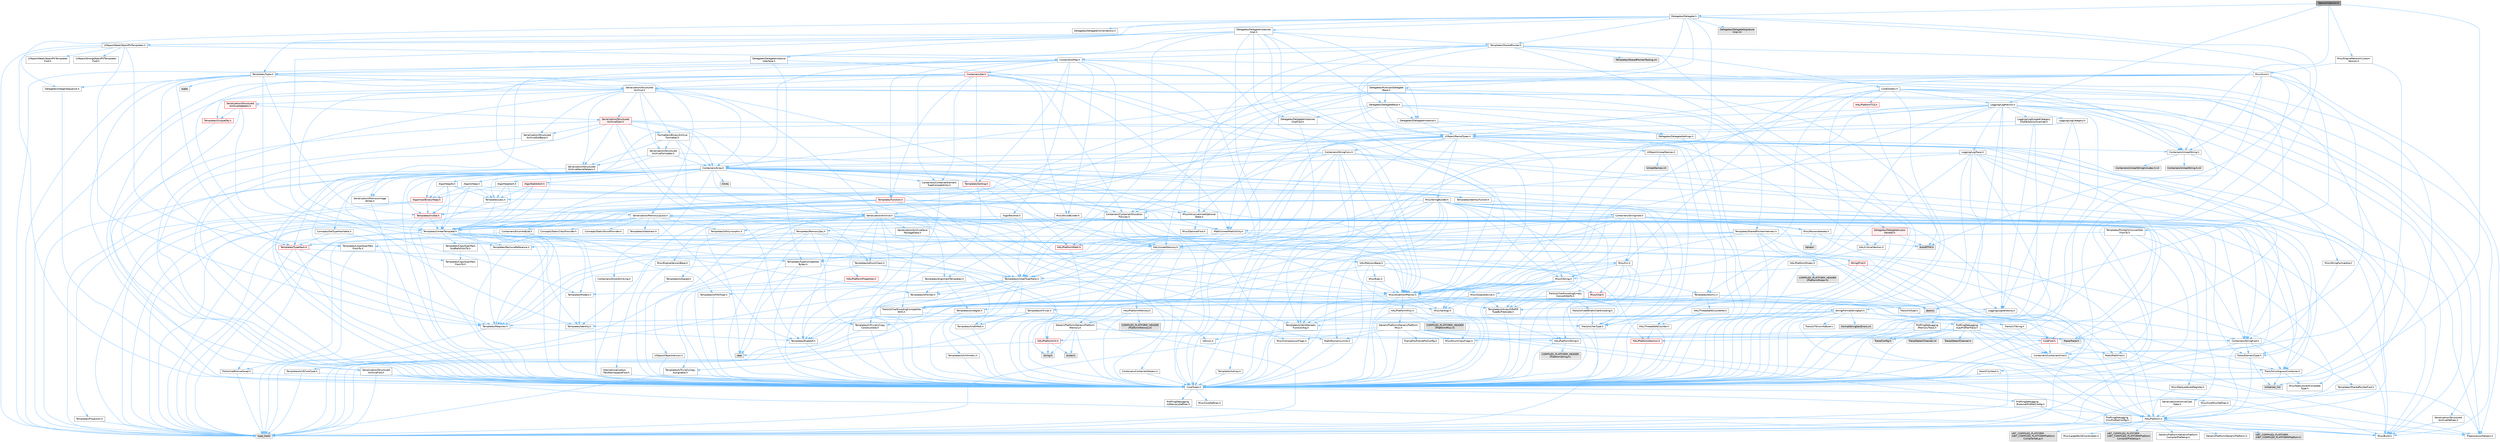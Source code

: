 digraph "NetworkVersion.h"
{
 // INTERACTIVE_SVG=YES
 // LATEX_PDF_SIZE
  bgcolor="transparent";
  edge [fontname=Helvetica,fontsize=10,labelfontname=Helvetica,labelfontsize=10];
  node [fontname=Helvetica,fontsize=10,shape=box,height=0.2,width=0.4];
  Node1 [id="Node000001",label="NetworkVersion.h",height=0.2,width=0.4,color="gray40", fillcolor="grey60", style="filled", fontcolor="black",tooltip=" "];
  Node1 -> Node2 [id="edge1_Node000001_Node000002",color="steelblue1",style="solid",tooltip=" "];
  Node2 [id="Node000002",label="Containers/UnrealString.h",height=0.2,width=0.4,color="grey40", fillcolor="white", style="filled",URL="$d5/dba/UnrealString_8h.html",tooltip=" "];
  Node2 -> Node3 [id="edge2_Node000002_Node000003",color="steelblue1",style="solid",tooltip=" "];
  Node3 [id="Node000003",label="Containers/UnrealStringIncludes.h.inl",height=0.2,width=0.4,color="grey60", fillcolor="#E0E0E0", style="filled",tooltip=" "];
  Node2 -> Node4 [id="edge3_Node000002_Node000004",color="steelblue1",style="solid",tooltip=" "];
  Node4 [id="Node000004",label="Containers/UnrealString.h.inl",height=0.2,width=0.4,color="grey60", fillcolor="#E0E0E0", style="filled",tooltip=" "];
  Node2 -> Node5 [id="edge4_Node000002_Node000005",color="steelblue1",style="solid",tooltip=" "];
  Node5 [id="Node000005",label="Misc/StringFormatArg.h",height=0.2,width=0.4,color="grey40", fillcolor="white", style="filled",URL="$d2/d16/StringFormatArg_8h.html",tooltip=" "];
  Node5 -> Node6 [id="edge5_Node000005_Node000006",color="steelblue1",style="solid",tooltip=" "];
  Node6 [id="Node000006",label="Containers/ContainersFwd.h",height=0.2,width=0.4,color="grey40", fillcolor="white", style="filled",URL="$d4/d0a/ContainersFwd_8h.html",tooltip=" "];
  Node6 -> Node7 [id="edge6_Node000006_Node000007",color="steelblue1",style="solid",tooltip=" "];
  Node7 [id="Node000007",label="HAL/Platform.h",height=0.2,width=0.4,color="grey40", fillcolor="white", style="filled",URL="$d9/dd0/Platform_8h.html",tooltip=" "];
  Node7 -> Node8 [id="edge7_Node000007_Node000008",color="steelblue1",style="solid",tooltip=" "];
  Node8 [id="Node000008",label="Misc/Build.h",height=0.2,width=0.4,color="grey40", fillcolor="white", style="filled",URL="$d3/dbb/Build_8h.html",tooltip=" "];
  Node7 -> Node9 [id="edge8_Node000007_Node000009",color="steelblue1",style="solid",tooltip=" "];
  Node9 [id="Node000009",label="Misc/LargeWorldCoordinates.h",height=0.2,width=0.4,color="grey40", fillcolor="white", style="filled",URL="$d2/dcb/LargeWorldCoordinates_8h.html",tooltip=" "];
  Node7 -> Node10 [id="edge9_Node000007_Node000010",color="steelblue1",style="solid",tooltip=" "];
  Node10 [id="Node000010",label="type_traits",height=0.2,width=0.4,color="grey60", fillcolor="#E0E0E0", style="filled",tooltip=" "];
  Node7 -> Node11 [id="edge10_Node000007_Node000011",color="steelblue1",style="solid",tooltip=" "];
  Node11 [id="Node000011",label="PreprocessorHelpers.h",height=0.2,width=0.4,color="grey40", fillcolor="white", style="filled",URL="$db/ddb/PreprocessorHelpers_8h.html",tooltip=" "];
  Node7 -> Node12 [id="edge11_Node000007_Node000012",color="steelblue1",style="solid",tooltip=" "];
  Node12 [id="Node000012",label="UBT_COMPILED_PLATFORM\l/UBT_COMPILED_PLATFORMPlatform\lCompilerPreSetup.h",height=0.2,width=0.4,color="grey60", fillcolor="#E0E0E0", style="filled",tooltip=" "];
  Node7 -> Node13 [id="edge12_Node000007_Node000013",color="steelblue1",style="solid",tooltip=" "];
  Node13 [id="Node000013",label="GenericPlatform/GenericPlatform\lCompilerPreSetup.h",height=0.2,width=0.4,color="grey40", fillcolor="white", style="filled",URL="$d9/dc8/GenericPlatformCompilerPreSetup_8h.html",tooltip=" "];
  Node7 -> Node14 [id="edge13_Node000007_Node000014",color="steelblue1",style="solid",tooltip=" "];
  Node14 [id="Node000014",label="GenericPlatform/GenericPlatform.h",height=0.2,width=0.4,color="grey40", fillcolor="white", style="filled",URL="$d6/d84/GenericPlatform_8h.html",tooltip=" "];
  Node7 -> Node15 [id="edge14_Node000007_Node000015",color="steelblue1",style="solid",tooltip=" "];
  Node15 [id="Node000015",label="UBT_COMPILED_PLATFORM\l/UBT_COMPILED_PLATFORMPlatform.h",height=0.2,width=0.4,color="grey60", fillcolor="#E0E0E0", style="filled",tooltip=" "];
  Node7 -> Node16 [id="edge15_Node000007_Node000016",color="steelblue1",style="solid",tooltip=" "];
  Node16 [id="Node000016",label="UBT_COMPILED_PLATFORM\l/UBT_COMPILED_PLATFORMPlatform\lCompilerSetup.h",height=0.2,width=0.4,color="grey60", fillcolor="#E0E0E0", style="filled",tooltip=" "];
  Node6 -> Node17 [id="edge16_Node000006_Node000017",color="steelblue1",style="solid",tooltip=" "];
  Node17 [id="Node000017",label="CoreTypes.h",height=0.2,width=0.4,color="grey40", fillcolor="white", style="filled",URL="$dc/dec/CoreTypes_8h.html",tooltip=" "];
  Node17 -> Node7 [id="edge17_Node000017_Node000007",color="steelblue1",style="solid",tooltip=" "];
  Node17 -> Node18 [id="edge18_Node000017_Node000018",color="steelblue1",style="solid",tooltip=" "];
  Node18 [id="Node000018",label="ProfilingDebugging\l/UMemoryDefines.h",height=0.2,width=0.4,color="grey40", fillcolor="white", style="filled",URL="$d2/da2/UMemoryDefines_8h.html",tooltip=" "];
  Node17 -> Node19 [id="edge19_Node000017_Node000019",color="steelblue1",style="solid",tooltip=" "];
  Node19 [id="Node000019",label="Misc/CoreMiscDefines.h",height=0.2,width=0.4,color="grey40", fillcolor="white", style="filled",URL="$da/d38/CoreMiscDefines_8h.html",tooltip=" "];
  Node19 -> Node7 [id="edge20_Node000019_Node000007",color="steelblue1",style="solid",tooltip=" "];
  Node19 -> Node11 [id="edge21_Node000019_Node000011",color="steelblue1",style="solid",tooltip=" "];
  Node17 -> Node20 [id="edge22_Node000017_Node000020",color="steelblue1",style="solid",tooltip=" "];
  Node20 [id="Node000020",label="Misc/CoreDefines.h",height=0.2,width=0.4,color="grey40", fillcolor="white", style="filled",URL="$d3/dd2/CoreDefines_8h.html",tooltip=" "];
  Node6 -> Node21 [id="edge23_Node000006_Node000021",color="steelblue1",style="solid",tooltip=" "];
  Node21 [id="Node000021",label="Traits/IsContiguousContainer.h",height=0.2,width=0.4,color="grey40", fillcolor="white", style="filled",URL="$d5/d3c/IsContiguousContainer_8h.html",tooltip=" "];
  Node21 -> Node17 [id="edge24_Node000021_Node000017",color="steelblue1",style="solid",tooltip=" "];
  Node21 -> Node22 [id="edge25_Node000021_Node000022",color="steelblue1",style="solid",tooltip=" "];
  Node22 [id="Node000022",label="Misc/StaticAssertComplete\lType.h",height=0.2,width=0.4,color="grey40", fillcolor="white", style="filled",URL="$d5/d4e/StaticAssertCompleteType_8h.html",tooltip=" "];
  Node21 -> Node23 [id="edge26_Node000021_Node000023",color="steelblue1",style="solid",tooltip=" "];
  Node23 [id="Node000023",label="initializer_list",height=0.2,width=0.4,color="grey60", fillcolor="#E0E0E0", style="filled",tooltip=" "];
  Node1 -> Node17 [id="edge27_Node000001_Node000017",color="steelblue1",style="solid",tooltip=" "];
  Node1 -> Node24 [id="edge28_Node000001_Node000024",color="steelblue1",style="solid",tooltip=" "];
  Node24 [id="Node000024",label="Delegates/Delegate.h",height=0.2,width=0.4,color="grey40", fillcolor="white", style="filled",URL="$d4/d80/Delegate_8h.html",tooltip=" "];
  Node24 -> Node17 [id="edge29_Node000024_Node000017",color="steelblue1",style="solid",tooltip=" "];
  Node24 -> Node25 [id="edge30_Node000024_Node000025",color="steelblue1",style="solid",tooltip=" "];
  Node25 [id="Node000025",label="Misc/AssertionMacros.h",height=0.2,width=0.4,color="grey40", fillcolor="white", style="filled",URL="$d0/dfa/AssertionMacros_8h.html",tooltip=" "];
  Node25 -> Node17 [id="edge31_Node000025_Node000017",color="steelblue1",style="solid",tooltip=" "];
  Node25 -> Node7 [id="edge32_Node000025_Node000007",color="steelblue1",style="solid",tooltip=" "];
  Node25 -> Node26 [id="edge33_Node000025_Node000026",color="steelblue1",style="solid",tooltip=" "];
  Node26 [id="Node000026",label="HAL/PlatformMisc.h",height=0.2,width=0.4,color="grey40", fillcolor="white", style="filled",URL="$d0/df5/PlatformMisc_8h.html",tooltip=" "];
  Node26 -> Node17 [id="edge34_Node000026_Node000017",color="steelblue1",style="solid",tooltip=" "];
  Node26 -> Node27 [id="edge35_Node000026_Node000027",color="steelblue1",style="solid",tooltip=" "];
  Node27 [id="Node000027",label="GenericPlatform/GenericPlatform\lMisc.h",height=0.2,width=0.4,color="grey40", fillcolor="white", style="filled",URL="$db/d9a/GenericPlatformMisc_8h.html",tooltip=" "];
  Node27 -> Node28 [id="edge36_Node000027_Node000028",color="steelblue1",style="solid",tooltip=" "];
  Node28 [id="Node000028",label="Containers/StringFwd.h",height=0.2,width=0.4,color="grey40", fillcolor="white", style="filled",URL="$df/d37/StringFwd_8h.html",tooltip=" "];
  Node28 -> Node17 [id="edge37_Node000028_Node000017",color="steelblue1",style="solid",tooltip=" "];
  Node28 -> Node29 [id="edge38_Node000028_Node000029",color="steelblue1",style="solid",tooltip=" "];
  Node29 [id="Node000029",label="Traits/ElementType.h",height=0.2,width=0.4,color="grey40", fillcolor="white", style="filled",URL="$d5/d4f/ElementType_8h.html",tooltip=" "];
  Node29 -> Node7 [id="edge39_Node000029_Node000007",color="steelblue1",style="solid",tooltip=" "];
  Node29 -> Node23 [id="edge40_Node000029_Node000023",color="steelblue1",style="solid",tooltip=" "];
  Node29 -> Node10 [id="edge41_Node000029_Node000010",color="steelblue1",style="solid",tooltip=" "];
  Node28 -> Node21 [id="edge42_Node000028_Node000021",color="steelblue1",style="solid",tooltip=" "];
  Node27 -> Node30 [id="edge43_Node000027_Node000030",color="steelblue1",style="solid",tooltip=" "];
  Node30 [id="Node000030",label="CoreFwd.h",height=0.2,width=0.4,color="red", fillcolor="#FFF0F0", style="filled",URL="$d1/d1e/CoreFwd_8h.html",tooltip=" "];
  Node30 -> Node17 [id="edge44_Node000030_Node000017",color="steelblue1",style="solid",tooltip=" "];
  Node30 -> Node6 [id="edge45_Node000030_Node000006",color="steelblue1",style="solid",tooltip=" "];
  Node30 -> Node31 [id="edge46_Node000030_Node000031",color="steelblue1",style="solid",tooltip=" "];
  Node31 [id="Node000031",label="Math/MathFwd.h",height=0.2,width=0.4,color="grey40", fillcolor="white", style="filled",URL="$d2/d10/MathFwd_8h.html",tooltip=" "];
  Node31 -> Node7 [id="edge47_Node000031_Node000007",color="steelblue1",style="solid",tooltip=" "];
  Node27 -> Node17 [id="edge48_Node000027_Node000017",color="steelblue1",style="solid",tooltip=" "];
  Node27 -> Node33 [id="edge49_Node000027_Node000033",color="steelblue1",style="solid",tooltip=" "];
  Node33 [id="Node000033",label="FramePro/FrameProConfig.h",height=0.2,width=0.4,color="grey40", fillcolor="white", style="filled",URL="$d7/d90/FrameProConfig_8h.html",tooltip=" "];
  Node27 -> Node34 [id="edge50_Node000027_Node000034",color="steelblue1",style="solid",tooltip=" "];
  Node34 [id="Node000034",label="HAL/PlatformCrt.h",height=0.2,width=0.4,color="red", fillcolor="#FFF0F0", style="filled",URL="$d8/d75/PlatformCrt_8h.html",tooltip=" "];
  Node34 -> Node35 [id="edge51_Node000034_Node000035",color="steelblue1",style="solid",tooltip=" "];
  Node35 [id="Node000035",label="new",height=0.2,width=0.4,color="grey60", fillcolor="#E0E0E0", style="filled",tooltip=" "];
  Node34 -> Node36 [id="edge52_Node000034_Node000036",color="steelblue1",style="solid",tooltip=" "];
  Node36 [id="Node000036",label="wchar.h",height=0.2,width=0.4,color="grey60", fillcolor="#E0E0E0", style="filled",tooltip=" "];
  Node34 -> Node43 [id="edge53_Node000034_Node000043",color="steelblue1",style="solid",tooltip=" "];
  Node43 [id="Node000043",label="string.h",height=0.2,width=0.4,color="grey60", fillcolor="#E0E0E0", style="filled",tooltip=" "];
  Node27 -> Node44 [id="edge54_Node000027_Node000044",color="steelblue1",style="solid",tooltip=" "];
  Node44 [id="Node000044",label="Math/NumericLimits.h",height=0.2,width=0.4,color="grey40", fillcolor="white", style="filled",URL="$df/d1b/NumericLimits_8h.html",tooltip=" "];
  Node44 -> Node17 [id="edge55_Node000044_Node000017",color="steelblue1",style="solid",tooltip=" "];
  Node27 -> Node45 [id="edge56_Node000027_Node000045",color="steelblue1",style="solid",tooltip=" "];
  Node45 [id="Node000045",label="Misc/CompressionFlags.h",height=0.2,width=0.4,color="grey40", fillcolor="white", style="filled",URL="$d9/d76/CompressionFlags_8h.html",tooltip=" "];
  Node27 -> Node46 [id="edge57_Node000027_Node000046",color="steelblue1",style="solid",tooltip=" "];
  Node46 [id="Node000046",label="Misc/EnumClassFlags.h",height=0.2,width=0.4,color="grey40", fillcolor="white", style="filled",URL="$d8/de7/EnumClassFlags_8h.html",tooltip=" "];
  Node27 -> Node47 [id="edge58_Node000027_Node000047",color="steelblue1",style="solid",tooltip=" "];
  Node47 [id="Node000047",label="ProfilingDebugging\l/CsvProfilerConfig.h",height=0.2,width=0.4,color="grey40", fillcolor="white", style="filled",URL="$d3/d88/CsvProfilerConfig_8h.html",tooltip=" "];
  Node47 -> Node8 [id="edge59_Node000047_Node000008",color="steelblue1",style="solid",tooltip=" "];
  Node27 -> Node48 [id="edge60_Node000027_Node000048",color="steelblue1",style="solid",tooltip=" "];
  Node48 [id="Node000048",label="ProfilingDebugging\l/ExternalProfilerConfig.h",height=0.2,width=0.4,color="grey40", fillcolor="white", style="filled",URL="$d3/dbb/ExternalProfilerConfig_8h.html",tooltip=" "];
  Node48 -> Node8 [id="edge61_Node000048_Node000008",color="steelblue1",style="solid",tooltip=" "];
  Node26 -> Node49 [id="edge62_Node000026_Node000049",color="steelblue1",style="solid",tooltip=" "];
  Node49 [id="Node000049",label="COMPILED_PLATFORM_HEADER\l(PlatformMisc.h)",height=0.2,width=0.4,color="grey60", fillcolor="#E0E0E0", style="filled",tooltip=" "];
  Node26 -> Node50 [id="edge63_Node000026_Node000050",color="steelblue1",style="solid",tooltip=" "];
  Node50 [id="Node000050",label="ProfilingDebugging\l/CpuProfilerTrace.h",height=0.2,width=0.4,color="grey40", fillcolor="white", style="filled",URL="$da/dcb/CpuProfilerTrace_8h.html",tooltip=" "];
  Node50 -> Node17 [id="edge64_Node000050_Node000017",color="steelblue1",style="solid",tooltip=" "];
  Node50 -> Node6 [id="edge65_Node000050_Node000006",color="steelblue1",style="solid",tooltip=" "];
  Node50 -> Node51 [id="edge66_Node000050_Node000051",color="steelblue1",style="solid",tooltip=" "];
  Node51 [id="Node000051",label="HAL/PlatformAtomics.h",height=0.2,width=0.4,color="red", fillcolor="#FFF0F0", style="filled",URL="$d3/d36/PlatformAtomics_8h.html",tooltip=" "];
  Node51 -> Node17 [id="edge67_Node000051_Node000017",color="steelblue1",style="solid",tooltip=" "];
  Node50 -> Node11 [id="edge68_Node000050_Node000011",color="steelblue1",style="solid",tooltip=" "];
  Node50 -> Node8 [id="edge69_Node000050_Node000008",color="steelblue1",style="solid",tooltip=" "];
  Node50 -> Node54 [id="edge70_Node000050_Node000054",color="steelblue1",style="solid",tooltip=" "];
  Node54 [id="Node000054",label="Trace/Config.h",height=0.2,width=0.4,color="grey60", fillcolor="#E0E0E0", style="filled",tooltip=" "];
  Node50 -> Node55 [id="edge71_Node000050_Node000055",color="steelblue1",style="solid",tooltip=" "];
  Node55 [id="Node000055",label="Trace/Detail/Channel.h",height=0.2,width=0.4,color="grey60", fillcolor="#E0E0E0", style="filled",tooltip=" "];
  Node50 -> Node56 [id="edge72_Node000050_Node000056",color="steelblue1",style="solid",tooltip=" "];
  Node56 [id="Node000056",label="Trace/Detail/Channel.inl",height=0.2,width=0.4,color="grey60", fillcolor="#E0E0E0", style="filled",tooltip=" "];
  Node50 -> Node57 [id="edge73_Node000050_Node000057",color="steelblue1",style="solid",tooltip=" "];
  Node57 [id="Node000057",label="Trace/Trace.h",height=0.2,width=0.4,color="grey60", fillcolor="#E0E0E0", style="filled",tooltip=" "];
  Node25 -> Node11 [id="edge74_Node000025_Node000011",color="steelblue1",style="solid",tooltip=" "];
  Node25 -> Node58 [id="edge75_Node000025_Node000058",color="steelblue1",style="solid",tooltip=" "];
  Node58 [id="Node000058",label="Templates/EnableIf.h",height=0.2,width=0.4,color="grey40", fillcolor="white", style="filled",URL="$d7/d60/EnableIf_8h.html",tooltip=" "];
  Node58 -> Node17 [id="edge76_Node000058_Node000017",color="steelblue1",style="solid",tooltip=" "];
  Node25 -> Node59 [id="edge77_Node000025_Node000059",color="steelblue1",style="solid",tooltip=" "];
  Node59 [id="Node000059",label="Templates/IsArrayOrRefOf\lTypeByPredicate.h",height=0.2,width=0.4,color="grey40", fillcolor="white", style="filled",URL="$d6/da1/IsArrayOrRefOfTypeByPredicate_8h.html",tooltip=" "];
  Node59 -> Node17 [id="edge78_Node000059_Node000017",color="steelblue1",style="solid",tooltip=" "];
  Node25 -> Node60 [id="edge79_Node000025_Node000060",color="steelblue1",style="solid",tooltip=" "];
  Node60 [id="Node000060",label="Templates/IsValidVariadic\lFunctionArg.h",height=0.2,width=0.4,color="grey40", fillcolor="white", style="filled",URL="$d0/dc8/IsValidVariadicFunctionArg_8h.html",tooltip=" "];
  Node60 -> Node17 [id="edge80_Node000060_Node000017",color="steelblue1",style="solid",tooltip=" "];
  Node60 -> Node61 [id="edge81_Node000060_Node000061",color="steelblue1",style="solid",tooltip=" "];
  Node61 [id="Node000061",label="IsEnum.h",height=0.2,width=0.4,color="grey40", fillcolor="white", style="filled",URL="$d4/de5/IsEnum_8h.html",tooltip=" "];
  Node60 -> Node10 [id="edge82_Node000060_Node000010",color="steelblue1",style="solid",tooltip=" "];
  Node25 -> Node62 [id="edge83_Node000025_Node000062",color="steelblue1",style="solid",tooltip=" "];
  Node62 [id="Node000062",label="Traits/IsCharEncodingCompatible\lWith.h",height=0.2,width=0.4,color="grey40", fillcolor="white", style="filled",URL="$df/dd1/IsCharEncodingCompatibleWith_8h.html",tooltip=" "];
  Node62 -> Node10 [id="edge84_Node000062_Node000010",color="steelblue1",style="solid",tooltip=" "];
  Node62 -> Node63 [id="edge85_Node000062_Node000063",color="steelblue1",style="solid",tooltip=" "];
  Node63 [id="Node000063",label="Traits/IsCharType.h",height=0.2,width=0.4,color="grey40", fillcolor="white", style="filled",URL="$db/d51/IsCharType_8h.html",tooltip=" "];
  Node63 -> Node17 [id="edge86_Node000063_Node000017",color="steelblue1",style="solid",tooltip=" "];
  Node25 -> Node64 [id="edge87_Node000025_Node000064",color="steelblue1",style="solid",tooltip=" "];
  Node64 [id="Node000064",label="Misc/VarArgs.h",height=0.2,width=0.4,color="grey40", fillcolor="white", style="filled",URL="$d5/d6f/VarArgs_8h.html",tooltip=" "];
  Node64 -> Node17 [id="edge88_Node000064_Node000017",color="steelblue1",style="solid",tooltip=" "];
  Node25 -> Node65 [id="edge89_Node000025_Node000065",color="steelblue1",style="solid",tooltip=" "];
  Node65 [id="Node000065",label="String/FormatStringSan.h",height=0.2,width=0.4,color="grey40", fillcolor="white", style="filled",URL="$d3/d8b/FormatStringSan_8h.html",tooltip=" "];
  Node65 -> Node10 [id="edge90_Node000065_Node000010",color="steelblue1",style="solid",tooltip=" "];
  Node65 -> Node17 [id="edge91_Node000065_Node000017",color="steelblue1",style="solid",tooltip=" "];
  Node65 -> Node66 [id="edge92_Node000065_Node000066",color="steelblue1",style="solid",tooltip=" "];
  Node66 [id="Node000066",label="Templates/Requires.h",height=0.2,width=0.4,color="grey40", fillcolor="white", style="filled",URL="$dc/d96/Requires_8h.html",tooltip=" "];
  Node66 -> Node58 [id="edge93_Node000066_Node000058",color="steelblue1",style="solid",tooltip=" "];
  Node66 -> Node10 [id="edge94_Node000066_Node000010",color="steelblue1",style="solid",tooltip=" "];
  Node65 -> Node67 [id="edge95_Node000065_Node000067",color="steelblue1",style="solid",tooltip=" "];
  Node67 [id="Node000067",label="Templates/Identity.h",height=0.2,width=0.4,color="grey40", fillcolor="white", style="filled",URL="$d0/dd5/Identity_8h.html",tooltip=" "];
  Node65 -> Node60 [id="edge96_Node000065_Node000060",color="steelblue1",style="solid",tooltip=" "];
  Node65 -> Node63 [id="edge97_Node000065_Node000063",color="steelblue1",style="solid",tooltip=" "];
  Node65 -> Node68 [id="edge98_Node000065_Node000068",color="steelblue1",style="solid",tooltip=" "];
  Node68 [id="Node000068",label="Traits/IsTEnumAsByte.h",height=0.2,width=0.4,color="grey40", fillcolor="white", style="filled",URL="$d1/de6/IsTEnumAsByte_8h.html",tooltip=" "];
  Node65 -> Node69 [id="edge99_Node000065_Node000069",color="steelblue1",style="solid",tooltip=" "];
  Node69 [id="Node000069",label="Traits/IsTString.h",height=0.2,width=0.4,color="grey40", fillcolor="white", style="filled",URL="$d0/df8/IsTString_8h.html",tooltip=" "];
  Node69 -> Node6 [id="edge100_Node000069_Node000006",color="steelblue1",style="solid",tooltip=" "];
  Node65 -> Node6 [id="edge101_Node000065_Node000006",color="steelblue1",style="solid",tooltip=" "];
  Node65 -> Node70 [id="edge102_Node000065_Node000070",color="steelblue1",style="solid",tooltip=" "];
  Node70 [id="Node000070",label="FormatStringSanErrors.inl",height=0.2,width=0.4,color="grey60", fillcolor="#E0E0E0", style="filled",tooltip=" "];
  Node25 -> Node71 [id="edge103_Node000025_Node000071",color="steelblue1",style="solid",tooltip=" "];
  Node71 [id="Node000071",label="atomic",height=0.2,width=0.4,color="grey60", fillcolor="#E0E0E0", style="filled",tooltip=" "];
  Node24 -> Node72 [id="edge104_Node000024_Node000072",color="steelblue1",style="solid",tooltip=" "];
  Node72 [id="Node000072",label="UObject/NameTypes.h",height=0.2,width=0.4,color="grey40", fillcolor="white", style="filled",URL="$d6/d35/NameTypes_8h.html",tooltip=" "];
  Node72 -> Node17 [id="edge105_Node000072_Node000017",color="steelblue1",style="solid",tooltip=" "];
  Node72 -> Node25 [id="edge106_Node000072_Node000025",color="steelblue1",style="solid",tooltip=" "];
  Node72 -> Node73 [id="edge107_Node000072_Node000073",color="steelblue1",style="solid",tooltip=" "];
  Node73 [id="Node000073",label="HAL/UnrealMemory.h",height=0.2,width=0.4,color="grey40", fillcolor="white", style="filled",URL="$d9/d96/UnrealMemory_8h.html",tooltip=" "];
  Node73 -> Node17 [id="edge108_Node000073_Node000017",color="steelblue1",style="solid",tooltip=" "];
  Node73 -> Node74 [id="edge109_Node000073_Node000074",color="steelblue1",style="solid",tooltip=" "];
  Node74 [id="Node000074",label="GenericPlatform/GenericPlatform\lMemory.h",height=0.2,width=0.4,color="grey40", fillcolor="white", style="filled",URL="$dd/d22/GenericPlatformMemory_8h.html",tooltip=" "];
  Node74 -> Node30 [id="edge110_Node000074_Node000030",color="steelblue1",style="solid",tooltip=" "];
  Node74 -> Node17 [id="edge111_Node000074_Node000017",color="steelblue1",style="solid",tooltip=" "];
  Node74 -> Node75 [id="edge112_Node000074_Node000075",color="steelblue1",style="solid",tooltip=" "];
  Node75 [id="Node000075",label="HAL/PlatformString.h",height=0.2,width=0.4,color="grey40", fillcolor="white", style="filled",URL="$db/db5/PlatformString_8h.html",tooltip=" "];
  Node75 -> Node17 [id="edge113_Node000075_Node000017",color="steelblue1",style="solid",tooltip=" "];
  Node75 -> Node76 [id="edge114_Node000075_Node000076",color="steelblue1",style="solid",tooltip=" "];
  Node76 [id="Node000076",label="COMPILED_PLATFORM_HEADER\l(PlatformString.h)",height=0.2,width=0.4,color="grey60", fillcolor="#E0E0E0", style="filled",tooltip=" "];
  Node74 -> Node43 [id="edge115_Node000074_Node000043",color="steelblue1",style="solid",tooltip=" "];
  Node74 -> Node36 [id="edge116_Node000074_Node000036",color="steelblue1",style="solid",tooltip=" "];
  Node73 -> Node77 [id="edge117_Node000073_Node000077",color="steelblue1",style="solid",tooltip=" "];
  Node77 [id="Node000077",label="HAL/MemoryBase.h",height=0.2,width=0.4,color="grey40", fillcolor="white", style="filled",URL="$d6/d9f/MemoryBase_8h.html",tooltip=" "];
  Node77 -> Node17 [id="edge118_Node000077_Node000017",color="steelblue1",style="solid",tooltip=" "];
  Node77 -> Node51 [id="edge119_Node000077_Node000051",color="steelblue1",style="solid",tooltip=" "];
  Node77 -> Node34 [id="edge120_Node000077_Node000034",color="steelblue1",style="solid",tooltip=" "];
  Node77 -> Node78 [id="edge121_Node000077_Node000078",color="steelblue1",style="solid",tooltip=" "];
  Node78 [id="Node000078",label="Misc/Exec.h",height=0.2,width=0.4,color="grey40", fillcolor="white", style="filled",URL="$de/ddb/Exec_8h.html",tooltip=" "];
  Node78 -> Node17 [id="edge122_Node000078_Node000017",color="steelblue1",style="solid",tooltip=" "];
  Node78 -> Node25 [id="edge123_Node000078_Node000025",color="steelblue1",style="solid",tooltip=" "];
  Node77 -> Node79 [id="edge124_Node000077_Node000079",color="steelblue1",style="solid",tooltip=" "];
  Node79 [id="Node000079",label="Misc/OutputDevice.h",height=0.2,width=0.4,color="grey40", fillcolor="white", style="filled",URL="$d7/d32/OutputDevice_8h.html",tooltip=" "];
  Node79 -> Node30 [id="edge125_Node000079_Node000030",color="steelblue1",style="solid",tooltip=" "];
  Node79 -> Node17 [id="edge126_Node000079_Node000017",color="steelblue1",style="solid",tooltip=" "];
  Node79 -> Node80 [id="edge127_Node000079_Node000080",color="steelblue1",style="solid",tooltip=" "];
  Node80 [id="Node000080",label="Logging/LogVerbosity.h",height=0.2,width=0.4,color="grey40", fillcolor="white", style="filled",URL="$d2/d8f/LogVerbosity_8h.html",tooltip=" "];
  Node80 -> Node17 [id="edge128_Node000080_Node000017",color="steelblue1",style="solid",tooltip=" "];
  Node79 -> Node64 [id="edge129_Node000079_Node000064",color="steelblue1",style="solid",tooltip=" "];
  Node79 -> Node59 [id="edge130_Node000079_Node000059",color="steelblue1",style="solid",tooltip=" "];
  Node79 -> Node60 [id="edge131_Node000079_Node000060",color="steelblue1",style="solid",tooltip=" "];
  Node79 -> Node62 [id="edge132_Node000079_Node000062",color="steelblue1",style="solid",tooltip=" "];
  Node77 -> Node81 [id="edge133_Node000077_Node000081",color="steelblue1",style="solid",tooltip=" "];
  Node81 [id="Node000081",label="Templates/Atomic.h",height=0.2,width=0.4,color="grey40", fillcolor="white", style="filled",URL="$d3/d91/Atomic_8h.html",tooltip=" "];
  Node81 -> Node82 [id="edge134_Node000081_Node000082",color="steelblue1",style="solid",tooltip=" "];
  Node82 [id="Node000082",label="HAL/ThreadSafeCounter.h",height=0.2,width=0.4,color="grey40", fillcolor="white", style="filled",URL="$dc/dc9/ThreadSafeCounter_8h.html",tooltip=" "];
  Node82 -> Node17 [id="edge135_Node000082_Node000017",color="steelblue1",style="solid",tooltip=" "];
  Node82 -> Node51 [id="edge136_Node000082_Node000051",color="steelblue1",style="solid",tooltip=" "];
  Node81 -> Node83 [id="edge137_Node000081_Node000083",color="steelblue1",style="solid",tooltip=" "];
  Node83 [id="Node000083",label="HAL/ThreadSafeCounter64.h",height=0.2,width=0.4,color="grey40", fillcolor="white", style="filled",URL="$d0/d12/ThreadSafeCounter64_8h.html",tooltip=" "];
  Node83 -> Node17 [id="edge138_Node000083_Node000017",color="steelblue1",style="solid",tooltip=" "];
  Node83 -> Node82 [id="edge139_Node000083_Node000082",color="steelblue1",style="solid",tooltip=" "];
  Node81 -> Node84 [id="edge140_Node000081_Node000084",color="steelblue1",style="solid",tooltip=" "];
  Node84 [id="Node000084",label="Templates/IsIntegral.h",height=0.2,width=0.4,color="grey40", fillcolor="white", style="filled",URL="$da/d64/IsIntegral_8h.html",tooltip=" "];
  Node84 -> Node17 [id="edge141_Node000084_Node000017",color="steelblue1",style="solid",tooltip=" "];
  Node81 -> Node85 [id="edge142_Node000081_Node000085",color="steelblue1",style="solid",tooltip=" "];
  Node85 [id="Node000085",label="Templates/IsTrivial.h",height=0.2,width=0.4,color="grey40", fillcolor="white", style="filled",URL="$da/d4c/IsTrivial_8h.html",tooltip=" "];
  Node85 -> Node86 [id="edge143_Node000085_Node000086",color="steelblue1",style="solid",tooltip=" "];
  Node86 [id="Node000086",label="Templates/AndOrNot.h",height=0.2,width=0.4,color="grey40", fillcolor="white", style="filled",URL="$db/d0a/AndOrNot_8h.html",tooltip=" "];
  Node86 -> Node17 [id="edge144_Node000086_Node000017",color="steelblue1",style="solid",tooltip=" "];
  Node85 -> Node87 [id="edge145_Node000085_Node000087",color="steelblue1",style="solid",tooltip=" "];
  Node87 [id="Node000087",label="Templates/IsTriviallyCopy\lConstructible.h",height=0.2,width=0.4,color="grey40", fillcolor="white", style="filled",URL="$d3/d78/IsTriviallyCopyConstructible_8h.html",tooltip=" "];
  Node87 -> Node17 [id="edge146_Node000087_Node000017",color="steelblue1",style="solid",tooltip=" "];
  Node87 -> Node10 [id="edge147_Node000087_Node000010",color="steelblue1",style="solid",tooltip=" "];
  Node85 -> Node88 [id="edge148_Node000085_Node000088",color="steelblue1",style="solid",tooltip=" "];
  Node88 [id="Node000088",label="Templates/IsTriviallyCopy\lAssignable.h",height=0.2,width=0.4,color="grey40", fillcolor="white", style="filled",URL="$d2/df2/IsTriviallyCopyAssignable_8h.html",tooltip=" "];
  Node88 -> Node17 [id="edge149_Node000088_Node000017",color="steelblue1",style="solid",tooltip=" "];
  Node88 -> Node10 [id="edge150_Node000088_Node000010",color="steelblue1",style="solid",tooltip=" "];
  Node85 -> Node10 [id="edge151_Node000085_Node000010",color="steelblue1",style="solid",tooltip=" "];
  Node81 -> Node89 [id="edge152_Node000081_Node000089",color="steelblue1",style="solid",tooltip=" "];
  Node89 [id="Node000089",label="Traits/IntType.h",height=0.2,width=0.4,color="grey40", fillcolor="white", style="filled",URL="$d7/deb/IntType_8h.html",tooltip=" "];
  Node89 -> Node7 [id="edge153_Node000089_Node000007",color="steelblue1",style="solid",tooltip=" "];
  Node81 -> Node71 [id="edge154_Node000081_Node000071",color="steelblue1",style="solid",tooltip=" "];
  Node73 -> Node90 [id="edge155_Node000073_Node000090",color="steelblue1",style="solid",tooltip=" "];
  Node90 [id="Node000090",label="HAL/PlatformMemory.h",height=0.2,width=0.4,color="grey40", fillcolor="white", style="filled",URL="$de/d68/PlatformMemory_8h.html",tooltip=" "];
  Node90 -> Node17 [id="edge156_Node000090_Node000017",color="steelblue1",style="solid",tooltip=" "];
  Node90 -> Node74 [id="edge157_Node000090_Node000074",color="steelblue1",style="solid",tooltip=" "];
  Node90 -> Node91 [id="edge158_Node000090_Node000091",color="steelblue1",style="solid",tooltip=" "];
  Node91 [id="Node000091",label="COMPILED_PLATFORM_HEADER\l(PlatformMemory.h)",height=0.2,width=0.4,color="grey60", fillcolor="#E0E0E0", style="filled",tooltip=" "];
  Node73 -> Node92 [id="edge159_Node000073_Node000092",color="steelblue1",style="solid",tooltip=" "];
  Node92 [id="Node000092",label="ProfilingDebugging\l/MemoryTrace.h",height=0.2,width=0.4,color="grey40", fillcolor="white", style="filled",URL="$da/dd7/MemoryTrace_8h.html",tooltip=" "];
  Node92 -> Node7 [id="edge160_Node000092_Node000007",color="steelblue1",style="solid",tooltip=" "];
  Node92 -> Node46 [id="edge161_Node000092_Node000046",color="steelblue1",style="solid",tooltip=" "];
  Node92 -> Node54 [id="edge162_Node000092_Node000054",color="steelblue1",style="solid",tooltip=" "];
  Node92 -> Node57 [id="edge163_Node000092_Node000057",color="steelblue1",style="solid",tooltip=" "];
  Node73 -> Node93 [id="edge164_Node000073_Node000093",color="steelblue1",style="solid",tooltip=" "];
  Node93 [id="Node000093",label="Templates/IsPointer.h",height=0.2,width=0.4,color="grey40", fillcolor="white", style="filled",URL="$d7/d05/IsPointer_8h.html",tooltip=" "];
  Node93 -> Node17 [id="edge165_Node000093_Node000017",color="steelblue1",style="solid",tooltip=" "];
  Node72 -> Node94 [id="edge166_Node000072_Node000094",color="steelblue1",style="solid",tooltip=" "];
  Node94 [id="Node000094",label="Templates/UnrealTypeTraits.h",height=0.2,width=0.4,color="grey40", fillcolor="white", style="filled",URL="$d2/d2d/UnrealTypeTraits_8h.html",tooltip=" "];
  Node94 -> Node17 [id="edge167_Node000094_Node000017",color="steelblue1",style="solid",tooltip=" "];
  Node94 -> Node93 [id="edge168_Node000094_Node000093",color="steelblue1",style="solid",tooltip=" "];
  Node94 -> Node25 [id="edge169_Node000094_Node000025",color="steelblue1",style="solid",tooltip=" "];
  Node94 -> Node86 [id="edge170_Node000094_Node000086",color="steelblue1",style="solid",tooltip=" "];
  Node94 -> Node58 [id="edge171_Node000094_Node000058",color="steelblue1",style="solid",tooltip=" "];
  Node94 -> Node95 [id="edge172_Node000094_Node000095",color="steelblue1",style="solid",tooltip=" "];
  Node95 [id="Node000095",label="Templates/IsArithmetic.h",height=0.2,width=0.4,color="grey40", fillcolor="white", style="filled",URL="$d2/d5d/IsArithmetic_8h.html",tooltip=" "];
  Node95 -> Node17 [id="edge173_Node000095_Node000017",color="steelblue1",style="solid",tooltip=" "];
  Node94 -> Node61 [id="edge174_Node000094_Node000061",color="steelblue1",style="solid",tooltip=" "];
  Node94 -> Node96 [id="edge175_Node000094_Node000096",color="steelblue1",style="solid",tooltip=" "];
  Node96 [id="Node000096",label="Templates/Models.h",height=0.2,width=0.4,color="grey40", fillcolor="white", style="filled",URL="$d3/d0c/Models_8h.html",tooltip=" "];
  Node96 -> Node67 [id="edge176_Node000096_Node000067",color="steelblue1",style="solid",tooltip=" "];
  Node94 -> Node97 [id="edge177_Node000094_Node000097",color="steelblue1",style="solid",tooltip=" "];
  Node97 [id="Node000097",label="Templates/IsPODType.h",height=0.2,width=0.4,color="grey40", fillcolor="white", style="filled",URL="$d7/db1/IsPODType_8h.html",tooltip=" "];
  Node97 -> Node17 [id="edge178_Node000097_Node000017",color="steelblue1",style="solid",tooltip=" "];
  Node94 -> Node98 [id="edge179_Node000094_Node000098",color="steelblue1",style="solid",tooltip=" "];
  Node98 [id="Node000098",label="Templates/IsUECoreType.h",height=0.2,width=0.4,color="grey40", fillcolor="white", style="filled",URL="$d1/db8/IsUECoreType_8h.html",tooltip=" "];
  Node98 -> Node17 [id="edge180_Node000098_Node000017",color="steelblue1",style="solid",tooltip=" "];
  Node98 -> Node10 [id="edge181_Node000098_Node000010",color="steelblue1",style="solid",tooltip=" "];
  Node94 -> Node87 [id="edge182_Node000094_Node000087",color="steelblue1",style="solid",tooltip=" "];
  Node72 -> Node99 [id="edge183_Node000072_Node000099",color="steelblue1",style="solid",tooltip=" "];
  Node99 [id="Node000099",label="Templates/UnrealTemplate.h",height=0.2,width=0.4,color="grey40", fillcolor="white", style="filled",URL="$d4/d24/UnrealTemplate_8h.html",tooltip=" "];
  Node99 -> Node17 [id="edge184_Node000099_Node000017",color="steelblue1",style="solid",tooltip=" "];
  Node99 -> Node93 [id="edge185_Node000099_Node000093",color="steelblue1",style="solid",tooltip=" "];
  Node99 -> Node73 [id="edge186_Node000099_Node000073",color="steelblue1",style="solid",tooltip=" "];
  Node99 -> Node100 [id="edge187_Node000099_Node000100",color="steelblue1",style="solid",tooltip=" "];
  Node100 [id="Node000100",label="Templates/CopyQualifiers\lAndRefsFromTo.h",height=0.2,width=0.4,color="grey40", fillcolor="white", style="filled",URL="$d3/db3/CopyQualifiersAndRefsFromTo_8h.html",tooltip=" "];
  Node100 -> Node101 [id="edge188_Node000100_Node000101",color="steelblue1",style="solid",tooltip=" "];
  Node101 [id="Node000101",label="Templates/CopyQualifiers\lFromTo.h",height=0.2,width=0.4,color="grey40", fillcolor="white", style="filled",URL="$d5/db4/CopyQualifiersFromTo_8h.html",tooltip=" "];
  Node99 -> Node94 [id="edge189_Node000099_Node000094",color="steelblue1",style="solid",tooltip=" "];
  Node99 -> Node102 [id="edge190_Node000099_Node000102",color="steelblue1",style="solid",tooltip=" "];
  Node102 [id="Node000102",label="Templates/RemoveReference.h",height=0.2,width=0.4,color="grey40", fillcolor="white", style="filled",URL="$da/dbe/RemoveReference_8h.html",tooltip=" "];
  Node102 -> Node17 [id="edge191_Node000102_Node000017",color="steelblue1",style="solid",tooltip=" "];
  Node99 -> Node66 [id="edge192_Node000099_Node000066",color="steelblue1",style="solid",tooltip=" "];
  Node99 -> Node103 [id="edge193_Node000099_Node000103",color="steelblue1",style="solid",tooltip=" "];
  Node103 [id="Node000103",label="Templates/TypeCompatible\lBytes.h",height=0.2,width=0.4,color="grey40", fillcolor="white", style="filled",URL="$df/d0a/TypeCompatibleBytes_8h.html",tooltip=" "];
  Node103 -> Node17 [id="edge194_Node000103_Node000017",color="steelblue1",style="solid",tooltip=" "];
  Node103 -> Node43 [id="edge195_Node000103_Node000043",color="steelblue1",style="solid",tooltip=" "];
  Node103 -> Node35 [id="edge196_Node000103_Node000035",color="steelblue1",style="solid",tooltip=" "];
  Node103 -> Node10 [id="edge197_Node000103_Node000010",color="steelblue1",style="solid",tooltip=" "];
  Node99 -> Node67 [id="edge198_Node000099_Node000067",color="steelblue1",style="solid",tooltip=" "];
  Node99 -> Node21 [id="edge199_Node000099_Node000021",color="steelblue1",style="solid",tooltip=" "];
  Node99 -> Node104 [id="edge200_Node000099_Node000104",color="steelblue1",style="solid",tooltip=" "];
  Node104 [id="Node000104",label="Traits/UseBitwiseSwap.h",height=0.2,width=0.4,color="grey40", fillcolor="white", style="filled",URL="$db/df3/UseBitwiseSwap_8h.html",tooltip=" "];
  Node104 -> Node17 [id="edge201_Node000104_Node000017",color="steelblue1",style="solid",tooltip=" "];
  Node104 -> Node10 [id="edge202_Node000104_Node000010",color="steelblue1",style="solid",tooltip=" "];
  Node99 -> Node10 [id="edge203_Node000099_Node000010",color="steelblue1",style="solid",tooltip=" "];
  Node72 -> Node2 [id="edge204_Node000072_Node000002",color="steelblue1",style="solid",tooltip=" "];
  Node72 -> Node105 [id="edge205_Node000072_Node000105",color="steelblue1",style="solid",tooltip=" "];
  Node105 [id="Node000105",label="HAL/CriticalSection.h",height=0.2,width=0.4,color="grey40", fillcolor="white", style="filled",URL="$d6/d90/CriticalSection_8h.html",tooltip=" "];
  Node105 -> Node106 [id="edge206_Node000105_Node000106",color="steelblue1",style="solid",tooltip=" "];
  Node106 [id="Node000106",label="HAL/PlatformMutex.h",height=0.2,width=0.4,color="grey40", fillcolor="white", style="filled",URL="$d9/d0b/PlatformMutex_8h.html",tooltip=" "];
  Node106 -> Node17 [id="edge207_Node000106_Node000017",color="steelblue1",style="solid",tooltip=" "];
  Node106 -> Node107 [id="edge208_Node000106_Node000107",color="steelblue1",style="solid",tooltip=" "];
  Node107 [id="Node000107",label="COMPILED_PLATFORM_HEADER\l(PlatformMutex.h)",height=0.2,width=0.4,color="grey60", fillcolor="#E0E0E0", style="filled",tooltip=" "];
  Node72 -> Node108 [id="edge209_Node000072_Node000108",color="steelblue1",style="solid",tooltip=" "];
  Node108 [id="Node000108",label="Containers/StringConv.h",height=0.2,width=0.4,color="grey40", fillcolor="white", style="filled",URL="$d3/ddf/StringConv_8h.html",tooltip=" "];
  Node108 -> Node17 [id="edge210_Node000108_Node000017",color="steelblue1",style="solid",tooltip=" "];
  Node108 -> Node25 [id="edge211_Node000108_Node000025",color="steelblue1",style="solid",tooltip=" "];
  Node108 -> Node109 [id="edge212_Node000108_Node000109",color="steelblue1",style="solid",tooltip=" "];
  Node109 [id="Node000109",label="Containers/ContainerAllocation\lPolicies.h",height=0.2,width=0.4,color="grey40", fillcolor="white", style="filled",URL="$d7/dff/ContainerAllocationPolicies_8h.html",tooltip=" "];
  Node109 -> Node17 [id="edge213_Node000109_Node000017",color="steelblue1",style="solid",tooltip=" "];
  Node109 -> Node110 [id="edge214_Node000109_Node000110",color="steelblue1",style="solid",tooltip=" "];
  Node110 [id="Node000110",label="Containers/ContainerHelpers.h",height=0.2,width=0.4,color="grey40", fillcolor="white", style="filled",URL="$d7/d33/ContainerHelpers_8h.html",tooltip=" "];
  Node110 -> Node17 [id="edge215_Node000110_Node000017",color="steelblue1",style="solid",tooltip=" "];
  Node109 -> Node109 [id="edge216_Node000109_Node000109",color="steelblue1",style="solid",tooltip=" "];
  Node109 -> Node111 [id="edge217_Node000109_Node000111",color="steelblue1",style="solid",tooltip=" "];
  Node111 [id="Node000111",label="HAL/PlatformMath.h",height=0.2,width=0.4,color="red", fillcolor="#FFF0F0", style="filled",URL="$dc/d53/PlatformMath_8h.html",tooltip=" "];
  Node111 -> Node17 [id="edge218_Node000111_Node000017",color="steelblue1",style="solid",tooltip=" "];
  Node109 -> Node73 [id="edge219_Node000109_Node000073",color="steelblue1",style="solid",tooltip=" "];
  Node109 -> Node44 [id="edge220_Node000109_Node000044",color="steelblue1",style="solid",tooltip=" "];
  Node109 -> Node25 [id="edge221_Node000109_Node000025",color="steelblue1",style="solid",tooltip=" "];
  Node109 -> Node119 [id="edge222_Node000109_Node000119",color="steelblue1",style="solid",tooltip=" "];
  Node119 [id="Node000119",label="Templates/IsPolymorphic.h",height=0.2,width=0.4,color="grey40", fillcolor="white", style="filled",URL="$dc/d20/IsPolymorphic_8h.html",tooltip=" "];
  Node109 -> Node120 [id="edge223_Node000109_Node000120",color="steelblue1",style="solid",tooltip=" "];
  Node120 [id="Node000120",label="Templates/MemoryOps.h",height=0.2,width=0.4,color="grey40", fillcolor="white", style="filled",URL="$db/dea/MemoryOps_8h.html",tooltip=" "];
  Node120 -> Node17 [id="edge224_Node000120_Node000017",color="steelblue1",style="solid",tooltip=" "];
  Node120 -> Node73 [id="edge225_Node000120_Node000073",color="steelblue1",style="solid",tooltip=" "];
  Node120 -> Node88 [id="edge226_Node000120_Node000088",color="steelblue1",style="solid",tooltip=" "];
  Node120 -> Node87 [id="edge227_Node000120_Node000087",color="steelblue1",style="solid",tooltip=" "];
  Node120 -> Node66 [id="edge228_Node000120_Node000066",color="steelblue1",style="solid",tooltip=" "];
  Node120 -> Node94 [id="edge229_Node000120_Node000094",color="steelblue1",style="solid",tooltip=" "];
  Node120 -> Node104 [id="edge230_Node000120_Node000104",color="steelblue1",style="solid",tooltip=" "];
  Node120 -> Node35 [id="edge231_Node000120_Node000035",color="steelblue1",style="solid",tooltip=" "];
  Node120 -> Node10 [id="edge232_Node000120_Node000010",color="steelblue1",style="solid",tooltip=" "];
  Node109 -> Node103 [id="edge233_Node000109_Node000103",color="steelblue1",style="solid",tooltip=" "];
  Node109 -> Node10 [id="edge234_Node000109_Node000010",color="steelblue1",style="solid",tooltip=" "];
  Node108 -> Node121 [id="edge235_Node000108_Node000121",color="steelblue1",style="solid",tooltip=" "];
  Node121 [id="Node000121",label="Containers/Array.h",height=0.2,width=0.4,color="grey40", fillcolor="white", style="filled",URL="$df/dd0/Array_8h.html",tooltip=" "];
  Node121 -> Node17 [id="edge236_Node000121_Node000017",color="steelblue1",style="solid",tooltip=" "];
  Node121 -> Node25 [id="edge237_Node000121_Node000025",color="steelblue1",style="solid",tooltip=" "];
  Node121 -> Node122 [id="edge238_Node000121_Node000122",color="steelblue1",style="solid",tooltip=" "];
  Node122 [id="Node000122",label="Misc/IntrusiveUnsetOptional\lState.h",height=0.2,width=0.4,color="grey40", fillcolor="white", style="filled",URL="$d2/d0a/IntrusiveUnsetOptionalState_8h.html",tooltip=" "];
  Node122 -> Node123 [id="edge239_Node000122_Node000123",color="steelblue1",style="solid",tooltip=" "];
  Node123 [id="Node000123",label="Misc/OptionalFwd.h",height=0.2,width=0.4,color="grey40", fillcolor="white", style="filled",URL="$dc/d50/OptionalFwd_8h.html",tooltip=" "];
  Node121 -> Node124 [id="edge240_Node000121_Node000124",color="steelblue1",style="solid",tooltip=" "];
  Node124 [id="Node000124",label="Misc/ReverseIterate.h",height=0.2,width=0.4,color="grey40", fillcolor="white", style="filled",URL="$db/de3/ReverseIterate_8h.html",tooltip=" "];
  Node124 -> Node7 [id="edge241_Node000124_Node000007",color="steelblue1",style="solid",tooltip=" "];
  Node124 -> Node125 [id="edge242_Node000124_Node000125",color="steelblue1",style="solid",tooltip=" "];
  Node125 [id="Node000125",label="iterator",height=0.2,width=0.4,color="grey60", fillcolor="#E0E0E0", style="filled",tooltip=" "];
  Node121 -> Node73 [id="edge243_Node000121_Node000073",color="steelblue1",style="solid",tooltip=" "];
  Node121 -> Node94 [id="edge244_Node000121_Node000094",color="steelblue1",style="solid",tooltip=" "];
  Node121 -> Node99 [id="edge245_Node000121_Node000099",color="steelblue1",style="solid",tooltip=" "];
  Node121 -> Node126 [id="edge246_Node000121_Node000126",color="steelblue1",style="solid",tooltip=" "];
  Node126 [id="Node000126",label="Containers/AllowShrinking.h",height=0.2,width=0.4,color="grey40", fillcolor="white", style="filled",URL="$d7/d1a/AllowShrinking_8h.html",tooltip=" "];
  Node126 -> Node17 [id="edge247_Node000126_Node000017",color="steelblue1",style="solid",tooltip=" "];
  Node121 -> Node109 [id="edge248_Node000121_Node000109",color="steelblue1",style="solid",tooltip=" "];
  Node121 -> Node127 [id="edge249_Node000121_Node000127",color="steelblue1",style="solid",tooltip=" "];
  Node127 [id="Node000127",label="Containers/ContainerElement\lTypeCompatibility.h",height=0.2,width=0.4,color="grey40", fillcolor="white", style="filled",URL="$df/ddf/ContainerElementTypeCompatibility_8h.html",tooltip=" "];
  Node127 -> Node17 [id="edge250_Node000127_Node000017",color="steelblue1",style="solid",tooltip=" "];
  Node127 -> Node94 [id="edge251_Node000127_Node000094",color="steelblue1",style="solid",tooltip=" "];
  Node121 -> Node128 [id="edge252_Node000121_Node000128",color="steelblue1",style="solid",tooltip=" "];
  Node128 [id="Node000128",label="Serialization/Archive.h",height=0.2,width=0.4,color="grey40", fillcolor="white", style="filled",URL="$d7/d3b/Archive_8h.html",tooltip=" "];
  Node128 -> Node30 [id="edge253_Node000128_Node000030",color="steelblue1",style="solid",tooltip=" "];
  Node128 -> Node17 [id="edge254_Node000128_Node000017",color="steelblue1",style="solid",tooltip=" "];
  Node128 -> Node129 [id="edge255_Node000128_Node000129",color="steelblue1",style="solid",tooltip=" "];
  Node129 [id="Node000129",label="HAL/PlatformProperties.h",height=0.2,width=0.4,color="red", fillcolor="#FFF0F0", style="filled",URL="$d9/db0/PlatformProperties_8h.html",tooltip=" "];
  Node129 -> Node17 [id="edge256_Node000129_Node000017",color="steelblue1",style="solid",tooltip=" "];
  Node128 -> Node132 [id="edge257_Node000128_Node000132",color="steelblue1",style="solid",tooltip=" "];
  Node132 [id="Node000132",label="Internationalization\l/TextNamespaceFwd.h",height=0.2,width=0.4,color="grey40", fillcolor="white", style="filled",URL="$d8/d97/TextNamespaceFwd_8h.html",tooltip=" "];
  Node132 -> Node17 [id="edge258_Node000132_Node000017",color="steelblue1",style="solid",tooltip=" "];
  Node128 -> Node31 [id="edge259_Node000128_Node000031",color="steelblue1",style="solid",tooltip=" "];
  Node128 -> Node25 [id="edge260_Node000128_Node000025",color="steelblue1",style="solid",tooltip=" "];
  Node128 -> Node8 [id="edge261_Node000128_Node000008",color="steelblue1",style="solid",tooltip=" "];
  Node128 -> Node45 [id="edge262_Node000128_Node000045",color="steelblue1",style="solid",tooltip=" "];
  Node128 -> Node133 [id="edge263_Node000128_Node000133",color="steelblue1",style="solid",tooltip=" "];
  Node133 [id="Node000133",label="Misc/EngineVersionBase.h",height=0.2,width=0.4,color="grey40", fillcolor="white", style="filled",URL="$d5/d2b/EngineVersionBase_8h.html",tooltip=" "];
  Node133 -> Node17 [id="edge264_Node000133_Node000017",color="steelblue1",style="solid",tooltip=" "];
  Node128 -> Node64 [id="edge265_Node000128_Node000064",color="steelblue1",style="solid",tooltip=" "];
  Node128 -> Node134 [id="edge266_Node000128_Node000134",color="steelblue1",style="solid",tooltip=" "];
  Node134 [id="Node000134",label="Serialization/ArchiveCook\lData.h",height=0.2,width=0.4,color="grey40", fillcolor="white", style="filled",URL="$dc/db6/ArchiveCookData_8h.html",tooltip=" "];
  Node134 -> Node7 [id="edge267_Node000134_Node000007",color="steelblue1",style="solid",tooltip=" "];
  Node128 -> Node135 [id="edge268_Node000128_Node000135",color="steelblue1",style="solid",tooltip=" "];
  Node135 [id="Node000135",label="Serialization/ArchiveSave\lPackageData.h",height=0.2,width=0.4,color="grey40", fillcolor="white", style="filled",URL="$d1/d37/ArchiveSavePackageData_8h.html",tooltip=" "];
  Node128 -> Node58 [id="edge269_Node000128_Node000058",color="steelblue1",style="solid",tooltip=" "];
  Node128 -> Node59 [id="edge270_Node000128_Node000059",color="steelblue1",style="solid",tooltip=" "];
  Node128 -> Node136 [id="edge271_Node000128_Node000136",color="steelblue1",style="solid",tooltip=" "];
  Node136 [id="Node000136",label="Templates/IsEnumClass.h",height=0.2,width=0.4,color="grey40", fillcolor="white", style="filled",URL="$d7/d15/IsEnumClass_8h.html",tooltip=" "];
  Node136 -> Node17 [id="edge272_Node000136_Node000017",color="steelblue1",style="solid",tooltip=" "];
  Node136 -> Node86 [id="edge273_Node000136_Node000086",color="steelblue1",style="solid",tooltip=" "];
  Node128 -> Node116 [id="edge274_Node000128_Node000116",color="steelblue1",style="solid",tooltip=" "];
  Node116 [id="Node000116",label="Templates/IsSigned.h",height=0.2,width=0.4,color="grey40", fillcolor="white", style="filled",URL="$d8/dd8/IsSigned_8h.html",tooltip=" "];
  Node116 -> Node17 [id="edge275_Node000116_Node000017",color="steelblue1",style="solid",tooltip=" "];
  Node128 -> Node60 [id="edge276_Node000128_Node000060",color="steelblue1",style="solid",tooltip=" "];
  Node128 -> Node99 [id="edge277_Node000128_Node000099",color="steelblue1",style="solid",tooltip=" "];
  Node128 -> Node62 [id="edge278_Node000128_Node000062",color="steelblue1",style="solid",tooltip=" "];
  Node128 -> Node137 [id="edge279_Node000128_Node000137",color="steelblue1",style="solid",tooltip=" "];
  Node137 [id="Node000137",label="UObject/ObjectVersion.h",height=0.2,width=0.4,color="grey40", fillcolor="white", style="filled",URL="$da/d63/ObjectVersion_8h.html",tooltip=" "];
  Node137 -> Node17 [id="edge280_Node000137_Node000017",color="steelblue1",style="solid",tooltip=" "];
  Node121 -> Node138 [id="edge281_Node000121_Node000138",color="steelblue1",style="solid",tooltip=" "];
  Node138 [id="Node000138",label="Serialization/MemoryImage\lWriter.h",height=0.2,width=0.4,color="grey40", fillcolor="white", style="filled",URL="$d0/d08/MemoryImageWriter_8h.html",tooltip=" "];
  Node138 -> Node17 [id="edge282_Node000138_Node000017",color="steelblue1",style="solid",tooltip=" "];
  Node138 -> Node139 [id="edge283_Node000138_Node000139",color="steelblue1",style="solid",tooltip=" "];
  Node139 [id="Node000139",label="Serialization/MemoryLayout.h",height=0.2,width=0.4,color="grey40", fillcolor="white", style="filled",URL="$d7/d66/MemoryLayout_8h.html",tooltip=" "];
  Node139 -> Node140 [id="edge284_Node000139_Node000140",color="steelblue1",style="solid",tooltip=" "];
  Node140 [id="Node000140",label="Concepts/StaticClassProvider.h",height=0.2,width=0.4,color="grey40", fillcolor="white", style="filled",URL="$dd/d83/StaticClassProvider_8h.html",tooltip=" "];
  Node139 -> Node141 [id="edge285_Node000139_Node000141",color="steelblue1",style="solid",tooltip=" "];
  Node141 [id="Node000141",label="Concepts/StaticStructProvider.h",height=0.2,width=0.4,color="grey40", fillcolor="white", style="filled",URL="$d5/d77/StaticStructProvider_8h.html",tooltip=" "];
  Node139 -> Node142 [id="edge286_Node000139_Node000142",color="steelblue1",style="solid",tooltip=" "];
  Node142 [id="Node000142",label="Containers/EnumAsByte.h",height=0.2,width=0.4,color="grey40", fillcolor="white", style="filled",URL="$d6/d9a/EnumAsByte_8h.html",tooltip=" "];
  Node142 -> Node17 [id="edge287_Node000142_Node000017",color="steelblue1",style="solid",tooltip=" "];
  Node142 -> Node97 [id="edge288_Node000142_Node000097",color="steelblue1",style="solid",tooltip=" "];
  Node142 -> Node143 [id="edge289_Node000142_Node000143",color="steelblue1",style="solid",tooltip=" "];
  Node143 [id="Node000143",label="Templates/TypeHash.h",height=0.2,width=0.4,color="red", fillcolor="#FFF0F0", style="filled",URL="$d1/d62/TypeHash_8h.html",tooltip=" "];
  Node143 -> Node17 [id="edge290_Node000143_Node000017",color="steelblue1",style="solid",tooltip=" "];
  Node143 -> Node66 [id="edge291_Node000143_Node000066",color="steelblue1",style="solid",tooltip=" "];
  Node143 -> Node144 [id="edge292_Node000143_Node000144",color="steelblue1",style="solid",tooltip=" "];
  Node144 [id="Node000144",label="Misc/Crc.h",height=0.2,width=0.4,color="grey40", fillcolor="white", style="filled",URL="$d4/dd2/Crc_8h.html",tooltip=" "];
  Node144 -> Node17 [id="edge293_Node000144_Node000017",color="steelblue1",style="solid",tooltip=" "];
  Node144 -> Node75 [id="edge294_Node000144_Node000075",color="steelblue1",style="solid",tooltip=" "];
  Node144 -> Node25 [id="edge295_Node000144_Node000025",color="steelblue1",style="solid",tooltip=" "];
  Node144 -> Node145 [id="edge296_Node000144_Node000145",color="steelblue1",style="solid",tooltip=" "];
  Node145 [id="Node000145",label="Misc/CString.h",height=0.2,width=0.4,color="grey40", fillcolor="white", style="filled",URL="$d2/d49/CString_8h.html",tooltip=" "];
  Node145 -> Node17 [id="edge297_Node000145_Node000017",color="steelblue1",style="solid",tooltip=" "];
  Node145 -> Node34 [id="edge298_Node000145_Node000034",color="steelblue1",style="solid",tooltip=" "];
  Node145 -> Node75 [id="edge299_Node000145_Node000075",color="steelblue1",style="solid",tooltip=" "];
  Node145 -> Node25 [id="edge300_Node000145_Node000025",color="steelblue1",style="solid",tooltip=" "];
  Node145 -> Node146 [id="edge301_Node000145_Node000146",color="steelblue1",style="solid",tooltip=" "];
  Node146 [id="Node000146",label="Misc/Char.h",height=0.2,width=0.4,color="red", fillcolor="#FFF0F0", style="filled",URL="$d0/d58/Char_8h.html",tooltip=" "];
  Node146 -> Node17 [id="edge302_Node000146_Node000017",color="steelblue1",style="solid",tooltip=" "];
  Node146 -> Node89 [id="edge303_Node000146_Node000089",color="steelblue1",style="solid",tooltip=" "];
  Node146 -> Node10 [id="edge304_Node000146_Node000010",color="steelblue1",style="solid",tooltip=" "];
  Node145 -> Node64 [id="edge305_Node000145_Node000064",color="steelblue1",style="solid",tooltip=" "];
  Node145 -> Node59 [id="edge306_Node000145_Node000059",color="steelblue1",style="solid",tooltip=" "];
  Node145 -> Node60 [id="edge307_Node000145_Node000060",color="steelblue1",style="solid",tooltip=" "];
  Node145 -> Node62 [id="edge308_Node000145_Node000062",color="steelblue1",style="solid",tooltip=" "];
  Node144 -> Node146 [id="edge309_Node000144_Node000146",color="steelblue1",style="solid",tooltip=" "];
  Node144 -> Node94 [id="edge310_Node000144_Node000094",color="steelblue1",style="solid",tooltip=" "];
  Node144 -> Node63 [id="edge311_Node000144_Node000063",color="steelblue1",style="solid",tooltip=" "];
  Node143 -> Node10 [id="edge312_Node000143_Node000010",color="steelblue1",style="solid",tooltip=" "];
  Node139 -> Node28 [id="edge313_Node000139_Node000028",color="steelblue1",style="solid",tooltip=" "];
  Node139 -> Node73 [id="edge314_Node000139_Node000073",color="steelblue1",style="solid",tooltip=" "];
  Node139 -> Node150 [id="edge315_Node000139_Node000150",color="steelblue1",style="solid",tooltip=" "];
  Node150 [id="Node000150",label="Misc/DelayedAutoRegister.h",height=0.2,width=0.4,color="grey40", fillcolor="white", style="filled",URL="$d1/dda/DelayedAutoRegister_8h.html",tooltip=" "];
  Node150 -> Node7 [id="edge316_Node000150_Node000007",color="steelblue1",style="solid",tooltip=" "];
  Node139 -> Node58 [id="edge317_Node000139_Node000058",color="steelblue1",style="solid",tooltip=" "];
  Node139 -> Node151 [id="edge318_Node000139_Node000151",color="steelblue1",style="solid",tooltip=" "];
  Node151 [id="Node000151",label="Templates/IsAbstract.h",height=0.2,width=0.4,color="grey40", fillcolor="white", style="filled",URL="$d8/db7/IsAbstract_8h.html",tooltip=" "];
  Node139 -> Node119 [id="edge319_Node000139_Node000119",color="steelblue1",style="solid",tooltip=" "];
  Node139 -> Node96 [id="edge320_Node000139_Node000096",color="steelblue1",style="solid",tooltip=" "];
  Node139 -> Node99 [id="edge321_Node000139_Node000099",color="steelblue1",style="solid",tooltip=" "];
  Node121 -> Node152 [id="edge322_Node000121_Node000152",color="steelblue1",style="solid",tooltip=" "];
  Node152 [id="Node000152",label="Algo/Heapify.h",height=0.2,width=0.4,color="grey40", fillcolor="white", style="filled",URL="$d0/d2a/Heapify_8h.html",tooltip=" "];
  Node152 -> Node153 [id="edge323_Node000152_Node000153",color="steelblue1",style="solid",tooltip=" "];
  Node153 [id="Node000153",label="Algo/Impl/BinaryHeap.h",height=0.2,width=0.4,color="red", fillcolor="#FFF0F0", style="filled",URL="$d7/da3/Algo_2Impl_2BinaryHeap_8h.html",tooltip=" "];
  Node153 -> Node154 [id="edge324_Node000153_Node000154",color="steelblue1",style="solid",tooltip=" "];
  Node154 [id="Node000154",label="Templates/Invoke.h",height=0.2,width=0.4,color="red", fillcolor="#FFF0F0", style="filled",URL="$d7/deb/Invoke_8h.html",tooltip=" "];
  Node154 -> Node17 [id="edge325_Node000154_Node000017",color="steelblue1",style="solid",tooltip=" "];
  Node154 -> Node99 [id="edge326_Node000154_Node000099",color="steelblue1",style="solid",tooltip=" "];
  Node154 -> Node10 [id="edge327_Node000154_Node000010",color="steelblue1",style="solid",tooltip=" "];
  Node153 -> Node156 [id="edge328_Node000153_Node000156",color="steelblue1",style="solid",tooltip=" "];
  Node156 [id="Node000156",label="Templates/Projection.h",height=0.2,width=0.4,color="grey40", fillcolor="white", style="filled",URL="$d7/df0/Projection_8h.html",tooltip=" "];
  Node156 -> Node10 [id="edge329_Node000156_Node000010",color="steelblue1",style="solid",tooltip=" "];
  Node153 -> Node10 [id="edge330_Node000153_Node000010",color="steelblue1",style="solid",tooltip=" "];
  Node152 -> Node158 [id="edge331_Node000152_Node000158",color="steelblue1",style="solid",tooltip=" "];
  Node158 [id="Node000158",label="Templates/IdentityFunctor.h",height=0.2,width=0.4,color="grey40", fillcolor="white", style="filled",URL="$d7/d2e/IdentityFunctor_8h.html",tooltip=" "];
  Node158 -> Node7 [id="edge332_Node000158_Node000007",color="steelblue1",style="solid",tooltip=" "];
  Node152 -> Node154 [id="edge333_Node000152_Node000154",color="steelblue1",style="solid",tooltip=" "];
  Node152 -> Node159 [id="edge334_Node000152_Node000159",color="steelblue1",style="solid",tooltip=" "];
  Node159 [id="Node000159",label="Templates/Less.h",height=0.2,width=0.4,color="grey40", fillcolor="white", style="filled",URL="$de/dc8/Less_8h.html",tooltip=" "];
  Node159 -> Node17 [id="edge335_Node000159_Node000017",color="steelblue1",style="solid",tooltip=" "];
  Node159 -> Node99 [id="edge336_Node000159_Node000099",color="steelblue1",style="solid",tooltip=" "];
  Node152 -> Node99 [id="edge337_Node000152_Node000099",color="steelblue1",style="solid",tooltip=" "];
  Node121 -> Node160 [id="edge338_Node000121_Node000160",color="steelblue1",style="solid",tooltip=" "];
  Node160 [id="Node000160",label="Algo/HeapSort.h",height=0.2,width=0.4,color="grey40", fillcolor="white", style="filled",URL="$d3/d92/HeapSort_8h.html",tooltip=" "];
  Node160 -> Node153 [id="edge339_Node000160_Node000153",color="steelblue1",style="solid",tooltip=" "];
  Node160 -> Node158 [id="edge340_Node000160_Node000158",color="steelblue1",style="solid",tooltip=" "];
  Node160 -> Node159 [id="edge341_Node000160_Node000159",color="steelblue1",style="solid",tooltip=" "];
  Node160 -> Node99 [id="edge342_Node000160_Node000099",color="steelblue1",style="solid",tooltip=" "];
  Node121 -> Node161 [id="edge343_Node000121_Node000161",color="steelblue1",style="solid",tooltip=" "];
  Node161 [id="Node000161",label="Algo/IsHeap.h",height=0.2,width=0.4,color="grey40", fillcolor="white", style="filled",URL="$de/d32/IsHeap_8h.html",tooltip=" "];
  Node161 -> Node153 [id="edge344_Node000161_Node000153",color="steelblue1",style="solid",tooltip=" "];
  Node161 -> Node158 [id="edge345_Node000161_Node000158",color="steelblue1",style="solid",tooltip=" "];
  Node161 -> Node154 [id="edge346_Node000161_Node000154",color="steelblue1",style="solid",tooltip=" "];
  Node161 -> Node159 [id="edge347_Node000161_Node000159",color="steelblue1",style="solid",tooltip=" "];
  Node161 -> Node99 [id="edge348_Node000161_Node000099",color="steelblue1",style="solid",tooltip=" "];
  Node121 -> Node153 [id="edge349_Node000121_Node000153",color="steelblue1",style="solid",tooltip=" "];
  Node121 -> Node162 [id="edge350_Node000121_Node000162",color="steelblue1",style="solid",tooltip=" "];
  Node162 [id="Node000162",label="Algo/StableSort.h",height=0.2,width=0.4,color="red", fillcolor="#FFF0F0", style="filled",URL="$d7/d3c/StableSort_8h.html",tooltip=" "];
  Node162 -> Node158 [id="edge351_Node000162_Node000158",color="steelblue1",style="solid",tooltip=" "];
  Node162 -> Node154 [id="edge352_Node000162_Node000154",color="steelblue1",style="solid",tooltip=" "];
  Node162 -> Node159 [id="edge353_Node000162_Node000159",color="steelblue1",style="solid",tooltip=" "];
  Node162 -> Node99 [id="edge354_Node000162_Node000099",color="steelblue1",style="solid",tooltip=" "];
  Node121 -> Node165 [id="edge355_Node000121_Node000165",color="steelblue1",style="solid",tooltip=" "];
  Node165 [id="Node000165",label="Concepts/GetTypeHashable.h",height=0.2,width=0.4,color="grey40", fillcolor="white", style="filled",URL="$d3/da2/GetTypeHashable_8h.html",tooltip=" "];
  Node165 -> Node17 [id="edge356_Node000165_Node000017",color="steelblue1",style="solid",tooltip=" "];
  Node165 -> Node143 [id="edge357_Node000165_Node000143",color="steelblue1",style="solid",tooltip=" "];
  Node121 -> Node158 [id="edge358_Node000121_Node000158",color="steelblue1",style="solid",tooltip=" "];
  Node121 -> Node154 [id="edge359_Node000121_Node000154",color="steelblue1",style="solid",tooltip=" "];
  Node121 -> Node159 [id="edge360_Node000121_Node000159",color="steelblue1",style="solid",tooltip=" "];
  Node121 -> Node166 [id="edge361_Node000121_Node000166",color="steelblue1",style="solid",tooltip=" "];
  Node166 [id="Node000166",label="Templates/LosesQualifiers\lFromTo.h",height=0.2,width=0.4,color="grey40", fillcolor="white", style="filled",URL="$d2/db3/LosesQualifiersFromTo_8h.html",tooltip=" "];
  Node166 -> Node101 [id="edge362_Node000166_Node000101",color="steelblue1",style="solid",tooltip=" "];
  Node166 -> Node10 [id="edge363_Node000166_Node000010",color="steelblue1",style="solid",tooltip=" "];
  Node121 -> Node66 [id="edge364_Node000121_Node000066",color="steelblue1",style="solid",tooltip=" "];
  Node121 -> Node167 [id="edge365_Node000121_Node000167",color="steelblue1",style="solid",tooltip=" "];
  Node167 [id="Node000167",label="Templates/Sorting.h",height=0.2,width=0.4,color="red", fillcolor="#FFF0F0", style="filled",URL="$d3/d9e/Sorting_8h.html",tooltip=" "];
  Node167 -> Node17 [id="edge366_Node000167_Node000017",color="steelblue1",style="solid",tooltip=" "];
  Node167 -> Node111 [id="edge367_Node000167_Node000111",color="steelblue1",style="solid",tooltip=" "];
  Node167 -> Node159 [id="edge368_Node000167_Node000159",color="steelblue1",style="solid",tooltip=" "];
  Node121 -> Node171 [id="edge369_Node000121_Node000171",color="steelblue1",style="solid",tooltip=" "];
  Node171 [id="Node000171",label="Templates/AlignmentTemplates.h",height=0.2,width=0.4,color="grey40", fillcolor="white", style="filled",URL="$dd/d32/AlignmentTemplates_8h.html",tooltip=" "];
  Node171 -> Node17 [id="edge370_Node000171_Node000017",color="steelblue1",style="solid",tooltip=" "];
  Node171 -> Node84 [id="edge371_Node000171_Node000084",color="steelblue1",style="solid",tooltip=" "];
  Node171 -> Node93 [id="edge372_Node000171_Node000093",color="steelblue1",style="solid",tooltip=" "];
  Node121 -> Node29 [id="edge373_Node000121_Node000029",color="steelblue1",style="solid",tooltip=" "];
  Node121 -> Node117 [id="edge374_Node000121_Node000117",color="steelblue1",style="solid",tooltip=" "];
  Node117 [id="Node000117",label="limits",height=0.2,width=0.4,color="grey60", fillcolor="#E0E0E0", style="filled",tooltip=" "];
  Node121 -> Node10 [id="edge375_Node000121_Node000010",color="steelblue1",style="solid",tooltip=" "];
  Node108 -> Node145 [id="edge376_Node000108_Node000145",color="steelblue1",style="solid",tooltip=" "];
  Node108 -> Node172 [id="edge377_Node000108_Node000172",color="steelblue1",style="solid",tooltip=" "];
  Node172 [id="Node000172",label="Templates/IsArray.h",height=0.2,width=0.4,color="grey40", fillcolor="white", style="filled",URL="$d8/d8d/IsArray_8h.html",tooltip=" "];
  Node172 -> Node17 [id="edge378_Node000172_Node000017",color="steelblue1",style="solid",tooltip=" "];
  Node108 -> Node99 [id="edge379_Node000108_Node000099",color="steelblue1",style="solid",tooltip=" "];
  Node108 -> Node94 [id="edge380_Node000108_Node000094",color="steelblue1",style="solid",tooltip=" "];
  Node108 -> Node29 [id="edge381_Node000108_Node000029",color="steelblue1",style="solid",tooltip=" "];
  Node108 -> Node62 [id="edge382_Node000108_Node000062",color="steelblue1",style="solid",tooltip=" "];
  Node108 -> Node21 [id="edge383_Node000108_Node000021",color="steelblue1",style="solid",tooltip=" "];
  Node108 -> Node10 [id="edge384_Node000108_Node000010",color="steelblue1",style="solid",tooltip=" "];
  Node72 -> Node28 [id="edge385_Node000072_Node000028",color="steelblue1",style="solid",tooltip=" "];
  Node72 -> Node173 [id="edge386_Node000072_Node000173",color="steelblue1",style="solid",tooltip=" "];
  Node173 [id="Node000173",label="UObject/UnrealNames.h",height=0.2,width=0.4,color="grey40", fillcolor="white", style="filled",URL="$d8/db1/UnrealNames_8h.html",tooltip=" "];
  Node173 -> Node17 [id="edge387_Node000173_Node000017",color="steelblue1",style="solid",tooltip=" "];
  Node173 -> Node174 [id="edge388_Node000173_Node000174",color="steelblue1",style="solid",tooltip=" "];
  Node174 [id="Node000174",label="UnrealNames.inl",height=0.2,width=0.4,color="grey60", fillcolor="#E0E0E0", style="filled",tooltip=" "];
  Node72 -> Node81 [id="edge389_Node000072_Node000081",color="steelblue1",style="solid",tooltip=" "];
  Node72 -> Node139 [id="edge390_Node000072_Node000139",color="steelblue1",style="solid",tooltip=" "];
  Node72 -> Node122 [id="edge391_Node000072_Node000122",color="steelblue1",style="solid",tooltip=" "];
  Node72 -> Node175 [id="edge392_Node000072_Node000175",color="steelblue1",style="solid",tooltip=" "];
  Node175 [id="Node000175",label="Misc/StringBuilder.h",height=0.2,width=0.4,color="grey40", fillcolor="white", style="filled",URL="$d4/d52/StringBuilder_8h.html",tooltip=" "];
  Node175 -> Node28 [id="edge393_Node000175_Node000028",color="steelblue1",style="solid",tooltip=" "];
  Node175 -> Node176 [id="edge394_Node000175_Node000176",color="steelblue1",style="solid",tooltip=" "];
  Node176 [id="Node000176",label="Containers/StringView.h",height=0.2,width=0.4,color="grey40", fillcolor="white", style="filled",URL="$dd/dea/StringView_8h.html",tooltip=" "];
  Node176 -> Node17 [id="edge395_Node000176_Node000017",color="steelblue1",style="solid",tooltip=" "];
  Node176 -> Node28 [id="edge396_Node000176_Node000028",color="steelblue1",style="solid",tooltip=" "];
  Node176 -> Node73 [id="edge397_Node000176_Node000073",color="steelblue1",style="solid",tooltip=" "];
  Node176 -> Node44 [id="edge398_Node000176_Node000044",color="steelblue1",style="solid",tooltip=" "];
  Node176 -> Node170 [id="edge399_Node000176_Node000170",color="steelblue1",style="solid",tooltip=" "];
  Node170 [id="Node000170",label="Math/UnrealMathUtility.h",height=0.2,width=0.4,color="grey40", fillcolor="white", style="filled",URL="$db/db8/UnrealMathUtility_8h.html",tooltip=" "];
  Node170 -> Node17 [id="edge400_Node000170_Node000017",color="steelblue1",style="solid",tooltip=" "];
  Node170 -> Node25 [id="edge401_Node000170_Node000025",color="steelblue1",style="solid",tooltip=" "];
  Node170 -> Node111 [id="edge402_Node000170_Node000111",color="steelblue1",style="solid",tooltip=" "];
  Node170 -> Node31 [id="edge403_Node000170_Node000031",color="steelblue1",style="solid",tooltip=" "];
  Node170 -> Node67 [id="edge404_Node000170_Node000067",color="steelblue1",style="solid",tooltip=" "];
  Node170 -> Node66 [id="edge405_Node000170_Node000066",color="steelblue1",style="solid",tooltip=" "];
  Node176 -> Node144 [id="edge406_Node000176_Node000144",color="steelblue1",style="solid",tooltip=" "];
  Node176 -> Node145 [id="edge407_Node000176_Node000145",color="steelblue1",style="solid",tooltip=" "];
  Node176 -> Node124 [id="edge408_Node000176_Node000124",color="steelblue1",style="solid",tooltip=" "];
  Node176 -> Node177 [id="edge409_Node000176_Node000177",color="steelblue1",style="solid",tooltip=" "];
  Node177 [id="Node000177",label="String/Find.h",height=0.2,width=0.4,color="red", fillcolor="#FFF0F0", style="filled",URL="$d7/dda/String_2Find_8h.html",tooltip=" "];
  Node177 -> Node6 [id="edge410_Node000177_Node000006",color="steelblue1",style="solid",tooltip=" "];
  Node177 -> Node28 [id="edge411_Node000177_Node000028",color="steelblue1",style="solid",tooltip=" "];
  Node177 -> Node17 [id="edge412_Node000177_Node000017",color="steelblue1",style="solid",tooltip=" "];
  Node177 -> Node145 [id="edge413_Node000177_Node000145",color="steelblue1",style="solid",tooltip=" "];
  Node176 -> Node66 [id="edge414_Node000176_Node000066",color="steelblue1",style="solid",tooltip=" "];
  Node176 -> Node99 [id="edge415_Node000176_Node000099",color="steelblue1",style="solid",tooltip=" "];
  Node176 -> Node29 [id="edge416_Node000176_Node000029",color="steelblue1",style="solid",tooltip=" "];
  Node176 -> Node62 [id="edge417_Node000176_Node000062",color="steelblue1",style="solid",tooltip=" "];
  Node176 -> Node63 [id="edge418_Node000176_Node000063",color="steelblue1",style="solid",tooltip=" "];
  Node176 -> Node21 [id="edge419_Node000176_Node000021",color="steelblue1",style="solid",tooltip=" "];
  Node176 -> Node10 [id="edge420_Node000176_Node000010",color="steelblue1",style="solid",tooltip=" "];
  Node175 -> Node17 [id="edge421_Node000175_Node000017",color="steelblue1",style="solid",tooltip=" "];
  Node175 -> Node75 [id="edge422_Node000175_Node000075",color="steelblue1",style="solid",tooltip=" "];
  Node175 -> Node73 [id="edge423_Node000175_Node000073",color="steelblue1",style="solid",tooltip=" "];
  Node175 -> Node25 [id="edge424_Node000175_Node000025",color="steelblue1",style="solid",tooltip=" "];
  Node175 -> Node145 [id="edge425_Node000175_Node000145",color="steelblue1",style="solid",tooltip=" "];
  Node175 -> Node58 [id="edge426_Node000175_Node000058",color="steelblue1",style="solid",tooltip=" "];
  Node175 -> Node59 [id="edge427_Node000175_Node000059",color="steelblue1",style="solid",tooltip=" "];
  Node175 -> Node60 [id="edge428_Node000175_Node000060",color="steelblue1",style="solid",tooltip=" "];
  Node175 -> Node66 [id="edge429_Node000175_Node000066",color="steelblue1",style="solid",tooltip=" "];
  Node175 -> Node99 [id="edge430_Node000175_Node000099",color="steelblue1",style="solid",tooltip=" "];
  Node175 -> Node94 [id="edge431_Node000175_Node000094",color="steelblue1",style="solid",tooltip=" "];
  Node175 -> Node62 [id="edge432_Node000175_Node000062",color="steelblue1",style="solid",tooltip=" "];
  Node175 -> Node179 [id="edge433_Node000175_Node000179",color="steelblue1",style="solid",tooltip=" "];
  Node179 [id="Node000179",label="Traits/IsCharEncodingSimply\lConvertibleTo.h",height=0.2,width=0.4,color="grey40", fillcolor="white", style="filled",URL="$d4/dee/IsCharEncodingSimplyConvertibleTo_8h.html",tooltip=" "];
  Node179 -> Node10 [id="edge434_Node000179_Node000010",color="steelblue1",style="solid",tooltip=" "];
  Node179 -> Node62 [id="edge435_Node000179_Node000062",color="steelblue1",style="solid",tooltip=" "];
  Node179 -> Node180 [id="edge436_Node000179_Node000180",color="steelblue1",style="solid",tooltip=" "];
  Node180 [id="Node000180",label="Traits/IsFixedWidthCharEncoding.h",height=0.2,width=0.4,color="grey40", fillcolor="white", style="filled",URL="$dc/d9e/IsFixedWidthCharEncoding_8h.html",tooltip=" "];
  Node180 -> Node10 [id="edge437_Node000180_Node000010",color="steelblue1",style="solid",tooltip=" "];
  Node180 -> Node63 [id="edge438_Node000180_Node000063",color="steelblue1",style="solid",tooltip=" "];
  Node179 -> Node63 [id="edge439_Node000179_Node000063",color="steelblue1",style="solid",tooltip=" "];
  Node175 -> Node63 [id="edge440_Node000175_Node000063",color="steelblue1",style="solid",tooltip=" "];
  Node175 -> Node21 [id="edge441_Node000175_Node000021",color="steelblue1",style="solid",tooltip=" "];
  Node175 -> Node10 [id="edge442_Node000175_Node000010",color="steelblue1",style="solid",tooltip=" "];
  Node72 -> Node57 [id="edge443_Node000072_Node000057",color="steelblue1",style="solid",tooltip=" "];
  Node24 -> Node181 [id="edge444_Node000024_Node000181",color="steelblue1",style="solid",tooltip=" "];
  Node181 [id="Node000181",label="Templates/SharedPointer.h",height=0.2,width=0.4,color="grey40", fillcolor="white", style="filled",URL="$d2/d17/SharedPointer_8h.html",tooltip=" "];
  Node181 -> Node17 [id="edge445_Node000181_Node000017",color="steelblue1",style="solid",tooltip=" "];
  Node181 -> Node122 [id="edge446_Node000181_Node000122",color="steelblue1",style="solid",tooltip=" "];
  Node181 -> Node182 [id="edge447_Node000181_Node000182",color="steelblue1",style="solid",tooltip=" "];
  Node182 [id="Node000182",label="Templates/PointerIsConvertible\lFromTo.h",height=0.2,width=0.4,color="grey40", fillcolor="white", style="filled",URL="$d6/d65/PointerIsConvertibleFromTo_8h.html",tooltip=" "];
  Node182 -> Node17 [id="edge448_Node000182_Node000017",color="steelblue1",style="solid",tooltip=" "];
  Node182 -> Node22 [id="edge449_Node000182_Node000022",color="steelblue1",style="solid",tooltip=" "];
  Node182 -> Node166 [id="edge450_Node000182_Node000166",color="steelblue1",style="solid",tooltip=" "];
  Node182 -> Node10 [id="edge451_Node000182_Node000010",color="steelblue1",style="solid",tooltip=" "];
  Node181 -> Node25 [id="edge452_Node000181_Node000025",color="steelblue1",style="solid",tooltip=" "];
  Node181 -> Node73 [id="edge453_Node000181_Node000073",color="steelblue1",style="solid",tooltip=" "];
  Node181 -> Node121 [id="edge454_Node000181_Node000121",color="steelblue1",style="solid",tooltip=" "];
  Node181 -> Node183 [id="edge455_Node000181_Node000183",color="steelblue1",style="solid",tooltip=" "];
  Node183 [id="Node000183",label="Containers/Map.h",height=0.2,width=0.4,color="grey40", fillcolor="white", style="filled",URL="$df/d79/Map_8h.html",tooltip=" "];
  Node183 -> Node17 [id="edge456_Node000183_Node000017",color="steelblue1",style="solid",tooltip=" "];
  Node183 -> Node184 [id="edge457_Node000183_Node000184",color="steelblue1",style="solid",tooltip=" "];
  Node184 [id="Node000184",label="Algo/Reverse.h",height=0.2,width=0.4,color="grey40", fillcolor="white", style="filled",URL="$d5/d93/Reverse_8h.html",tooltip=" "];
  Node184 -> Node17 [id="edge458_Node000184_Node000017",color="steelblue1",style="solid",tooltip=" "];
  Node184 -> Node99 [id="edge459_Node000184_Node000099",color="steelblue1",style="solid",tooltip=" "];
  Node183 -> Node127 [id="edge460_Node000183_Node000127",color="steelblue1",style="solid",tooltip=" "];
  Node183 -> Node185 [id="edge461_Node000183_Node000185",color="steelblue1",style="solid",tooltip=" "];
  Node185 [id="Node000185",label="Containers/Set.h",height=0.2,width=0.4,color="red", fillcolor="#FFF0F0", style="filled",URL="$d4/d45/Set_8h.html",tooltip=" "];
  Node185 -> Node109 [id="edge462_Node000185_Node000109",color="steelblue1",style="solid",tooltip=" "];
  Node185 -> Node127 [id="edge463_Node000185_Node000127",color="steelblue1",style="solid",tooltip=" "];
  Node185 -> Node6 [id="edge464_Node000185_Node000006",color="steelblue1",style="solid",tooltip=" "];
  Node185 -> Node170 [id="edge465_Node000185_Node000170",color="steelblue1",style="solid",tooltip=" "];
  Node185 -> Node25 [id="edge466_Node000185_Node000025",color="steelblue1",style="solid",tooltip=" "];
  Node185 -> Node205 [id="edge467_Node000185_Node000205",color="steelblue1",style="solid",tooltip=" "];
  Node205 [id="Node000205",label="Misc/StructBuilder.h",height=0.2,width=0.4,color="grey40", fillcolor="white", style="filled",URL="$d9/db3/StructBuilder_8h.html",tooltip=" "];
  Node205 -> Node17 [id="edge468_Node000205_Node000017",color="steelblue1",style="solid",tooltip=" "];
  Node205 -> Node170 [id="edge469_Node000205_Node000170",color="steelblue1",style="solid",tooltip=" "];
  Node205 -> Node171 [id="edge470_Node000205_Node000171",color="steelblue1",style="solid",tooltip=" "];
  Node185 -> Node138 [id="edge471_Node000185_Node000138",color="steelblue1",style="solid",tooltip=" "];
  Node185 -> Node190 [id="edge472_Node000185_Node000190",color="steelblue1",style="solid",tooltip=" "];
  Node190 [id="Node000190",label="Serialization/Structured\lArchive.h",height=0.2,width=0.4,color="grey40", fillcolor="white", style="filled",URL="$d9/d1e/StructuredArchive_8h.html",tooltip=" "];
  Node190 -> Node121 [id="edge473_Node000190_Node000121",color="steelblue1",style="solid",tooltip=" "];
  Node190 -> Node109 [id="edge474_Node000190_Node000109",color="steelblue1",style="solid",tooltip=" "];
  Node190 -> Node17 [id="edge475_Node000190_Node000017",color="steelblue1",style="solid",tooltip=" "];
  Node190 -> Node191 [id="edge476_Node000190_Node000191",color="steelblue1",style="solid",tooltip=" "];
  Node191 [id="Node000191",label="Formatters/BinaryArchive\lFormatter.h",height=0.2,width=0.4,color="grey40", fillcolor="white", style="filled",URL="$d2/d01/BinaryArchiveFormatter_8h.html",tooltip=" "];
  Node191 -> Node121 [id="edge477_Node000191_Node000121",color="steelblue1",style="solid",tooltip=" "];
  Node191 -> Node7 [id="edge478_Node000191_Node000007",color="steelblue1",style="solid",tooltip=" "];
  Node191 -> Node128 [id="edge479_Node000191_Node000128",color="steelblue1",style="solid",tooltip=" "];
  Node191 -> Node192 [id="edge480_Node000191_Node000192",color="steelblue1",style="solid",tooltip=" "];
  Node192 [id="Node000192",label="Serialization/Structured\lArchiveFormatter.h",height=0.2,width=0.4,color="grey40", fillcolor="white", style="filled",URL="$db/dfe/StructuredArchiveFormatter_8h.html",tooltip=" "];
  Node192 -> Node121 [id="edge481_Node000192_Node000121",color="steelblue1",style="solid",tooltip=" "];
  Node192 -> Node30 [id="edge482_Node000192_Node000030",color="steelblue1",style="solid",tooltip=" "];
  Node192 -> Node17 [id="edge483_Node000192_Node000017",color="steelblue1",style="solid",tooltip=" "];
  Node192 -> Node193 [id="edge484_Node000192_Node000193",color="steelblue1",style="solid",tooltip=" "];
  Node193 [id="Node000193",label="Serialization/Structured\lArchiveNameHelpers.h",height=0.2,width=0.4,color="grey40", fillcolor="white", style="filled",URL="$d0/d7b/StructuredArchiveNameHelpers_8h.html",tooltip=" "];
  Node193 -> Node17 [id="edge485_Node000193_Node000017",color="steelblue1",style="solid",tooltip=" "];
  Node193 -> Node67 [id="edge486_Node000193_Node000067",color="steelblue1",style="solid",tooltip=" "];
  Node191 -> Node193 [id="edge487_Node000191_Node000193",color="steelblue1",style="solid",tooltip=" "];
  Node190 -> Node8 [id="edge488_Node000190_Node000008",color="steelblue1",style="solid",tooltip=" "];
  Node190 -> Node128 [id="edge489_Node000190_Node000128",color="steelblue1",style="solid",tooltip=" "];
  Node190 -> Node194 [id="edge490_Node000190_Node000194",color="steelblue1",style="solid",tooltip=" "];
  Node194 [id="Node000194",label="Serialization/Structured\lArchiveAdapters.h",height=0.2,width=0.4,color="red", fillcolor="#FFF0F0", style="filled",URL="$d3/de1/StructuredArchiveAdapters_8h.html",tooltip=" "];
  Node194 -> Node17 [id="edge491_Node000194_Node000017",color="steelblue1",style="solid",tooltip=" "];
  Node194 -> Node96 [id="edge492_Node000194_Node000096",color="steelblue1",style="solid",tooltip=" "];
  Node194 -> Node197 [id="edge493_Node000194_Node000197",color="steelblue1",style="solid",tooltip=" "];
  Node197 [id="Node000197",label="Serialization/Structured\lArchiveSlots.h",height=0.2,width=0.4,color="red", fillcolor="#FFF0F0", style="filled",URL="$d2/d87/StructuredArchiveSlots_8h.html",tooltip=" "];
  Node197 -> Node121 [id="edge494_Node000197_Node000121",color="steelblue1",style="solid",tooltip=" "];
  Node197 -> Node17 [id="edge495_Node000197_Node000017",color="steelblue1",style="solid",tooltip=" "];
  Node197 -> Node191 [id="edge496_Node000197_Node000191",color="steelblue1",style="solid",tooltip=" "];
  Node197 -> Node8 [id="edge497_Node000197_Node000008",color="steelblue1",style="solid",tooltip=" "];
  Node197 -> Node128 [id="edge498_Node000197_Node000128",color="steelblue1",style="solid",tooltip=" "];
  Node197 -> Node199 [id="edge499_Node000197_Node000199",color="steelblue1",style="solid",tooltip=" "];
  Node199 [id="Node000199",label="Serialization/Structured\lArchiveFwd.h",height=0.2,width=0.4,color="grey40", fillcolor="white", style="filled",URL="$d2/df9/StructuredArchiveFwd_8h.html",tooltip=" "];
  Node199 -> Node17 [id="edge500_Node000199_Node000017",color="steelblue1",style="solid",tooltip=" "];
  Node199 -> Node8 [id="edge501_Node000199_Node000008",color="steelblue1",style="solid",tooltip=" "];
  Node199 -> Node10 [id="edge502_Node000199_Node000010",color="steelblue1",style="solid",tooltip=" "];
  Node197 -> Node193 [id="edge503_Node000197_Node000193",color="steelblue1",style="solid",tooltip=" "];
  Node197 -> Node200 [id="edge504_Node000197_Node000200",color="steelblue1",style="solid",tooltip=" "];
  Node200 [id="Node000200",label="Serialization/Structured\lArchiveSlotBase.h",height=0.2,width=0.4,color="grey40", fillcolor="white", style="filled",URL="$d9/d9a/StructuredArchiveSlotBase_8h.html",tooltip=" "];
  Node200 -> Node17 [id="edge505_Node000200_Node000017",color="steelblue1",style="solid",tooltip=" "];
  Node197 -> Node58 [id="edge506_Node000197_Node000058",color="steelblue1",style="solid",tooltip=" "];
  Node197 -> Node136 [id="edge507_Node000197_Node000136",color="steelblue1",style="solid",tooltip=" "];
  Node194 -> Node201 [id="edge508_Node000194_Node000201",color="steelblue1",style="solid",tooltip=" "];
  Node201 [id="Node000201",label="Templates/UniqueObj.h",height=0.2,width=0.4,color="red", fillcolor="#FFF0F0", style="filled",URL="$da/d95/UniqueObj_8h.html",tooltip=" "];
  Node201 -> Node17 [id="edge509_Node000201_Node000017",color="steelblue1",style="solid",tooltip=" "];
  Node190 -> Node204 [id="edge510_Node000190_Node000204",color="steelblue1",style="solid",tooltip=" "];
  Node204 [id="Node000204",label="Serialization/Structured\lArchiveDefines.h",height=0.2,width=0.4,color="grey40", fillcolor="white", style="filled",URL="$d3/d61/StructuredArchiveDefines_8h.html",tooltip=" "];
  Node204 -> Node8 [id="edge511_Node000204_Node000008",color="steelblue1",style="solid",tooltip=" "];
  Node190 -> Node192 [id="edge512_Node000190_Node000192",color="steelblue1",style="solid",tooltip=" "];
  Node190 -> Node199 [id="edge513_Node000190_Node000199",color="steelblue1",style="solid",tooltip=" "];
  Node190 -> Node193 [id="edge514_Node000190_Node000193",color="steelblue1",style="solid",tooltip=" "];
  Node190 -> Node200 [id="edge515_Node000190_Node000200",color="steelblue1",style="solid",tooltip=" "];
  Node190 -> Node197 [id="edge516_Node000190_Node000197",color="steelblue1",style="solid",tooltip=" "];
  Node190 -> Node201 [id="edge517_Node000190_Node000201",color="steelblue1",style="solid",tooltip=" "];
  Node185 -> Node206 [id="edge518_Node000185_Node000206",color="steelblue1",style="solid",tooltip=" "];
  Node206 [id="Node000206",label="Templates/Function.h",height=0.2,width=0.4,color="red", fillcolor="#FFF0F0", style="filled",URL="$df/df5/Function_8h.html",tooltip=" "];
  Node206 -> Node17 [id="edge519_Node000206_Node000017",color="steelblue1",style="solid",tooltip=" "];
  Node206 -> Node25 [id="edge520_Node000206_Node000025",color="steelblue1",style="solid",tooltip=" "];
  Node206 -> Node122 [id="edge521_Node000206_Node000122",color="steelblue1",style="solid",tooltip=" "];
  Node206 -> Node73 [id="edge522_Node000206_Node000073",color="steelblue1",style="solid",tooltip=" "];
  Node206 -> Node94 [id="edge523_Node000206_Node000094",color="steelblue1",style="solid",tooltip=" "];
  Node206 -> Node154 [id="edge524_Node000206_Node000154",color="steelblue1",style="solid",tooltip=" "];
  Node206 -> Node99 [id="edge525_Node000206_Node000099",color="steelblue1",style="solid",tooltip=" "];
  Node206 -> Node66 [id="edge526_Node000206_Node000066",color="steelblue1",style="solid",tooltip=" "];
  Node206 -> Node170 [id="edge527_Node000206_Node000170",color="steelblue1",style="solid",tooltip=" "];
  Node206 -> Node35 [id="edge528_Node000206_Node000035",color="steelblue1",style="solid",tooltip=" "];
  Node206 -> Node10 [id="edge529_Node000206_Node000010",color="steelblue1",style="solid",tooltip=" "];
  Node185 -> Node167 [id="edge530_Node000185_Node000167",color="steelblue1",style="solid",tooltip=" "];
  Node185 -> Node143 [id="edge531_Node000185_Node000143",color="steelblue1",style="solid",tooltip=" "];
  Node185 -> Node99 [id="edge532_Node000185_Node000099",color="steelblue1",style="solid",tooltip=" "];
  Node185 -> Node23 [id="edge533_Node000185_Node000023",color="steelblue1",style="solid",tooltip=" "];
  Node185 -> Node10 [id="edge534_Node000185_Node000010",color="steelblue1",style="solid",tooltip=" "];
  Node183 -> Node2 [id="edge535_Node000183_Node000002",color="steelblue1",style="solid",tooltip=" "];
  Node183 -> Node25 [id="edge536_Node000183_Node000025",color="steelblue1",style="solid",tooltip=" "];
  Node183 -> Node205 [id="edge537_Node000183_Node000205",color="steelblue1",style="solid",tooltip=" "];
  Node183 -> Node206 [id="edge538_Node000183_Node000206",color="steelblue1",style="solid",tooltip=" "];
  Node183 -> Node167 [id="edge539_Node000183_Node000167",color="steelblue1",style="solid",tooltip=" "];
  Node183 -> Node209 [id="edge540_Node000183_Node000209",color="steelblue1",style="solid",tooltip=" "];
  Node209 [id="Node000209",label="Templates/Tuple.h",height=0.2,width=0.4,color="grey40", fillcolor="white", style="filled",URL="$d2/d4f/Tuple_8h.html",tooltip=" "];
  Node209 -> Node17 [id="edge541_Node000209_Node000017",color="steelblue1",style="solid",tooltip=" "];
  Node209 -> Node99 [id="edge542_Node000209_Node000099",color="steelblue1",style="solid",tooltip=" "];
  Node209 -> Node210 [id="edge543_Node000209_Node000210",color="steelblue1",style="solid",tooltip=" "];
  Node210 [id="Node000210",label="Delegates/IntegerSequence.h",height=0.2,width=0.4,color="grey40", fillcolor="white", style="filled",URL="$d2/dcc/IntegerSequence_8h.html",tooltip=" "];
  Node210 -> Node17 [id="edge544_Node000210_Node000017",color="steelblue1",style="solid",tooltip=" "];
  Node209 -> Node154 [id="edge545_Node000209_Node000154",color="steelblue1",style="solid",tooltip=" "];
  Node209 -> Node190 [id="edge546_Node000209_Node000190",color="steelblue1",style="solid",tooltip=" "];
  Node209 -> Node139 [id="edge547_Node000209_Node000139",color="steelblue1",style="solid",tooltip=" "];
  Node209 -> Node66 [id="edge548_Node000209_Node000066",color="steelblue1",style="solid",tooltip=" "];
  Node209 -> Node143 [id="edge549_Node000209_Node000143",color="steelblue1",style="solid",tooltip=" "];
  Node209 -> Node211 [id="edge550_Node000209_Node000211",color="steelblue1",style="solid",tooltip=" "];
  Node211 [id="Node000211",label="tuple",height=0.2,width=0.4,color="grey60", fillcolor="#E0E0E0", style="filled",tooltip=" "];
  Node209 -> Node10 [id="edge551_Node000209_Node000010",color="steelblue1",style="solid",tooltip=" "];
  Node183 -> Node99 [id="edge552_Node000183_Node000099",color="steelblue1",style="solid",tooltip=" "];
  Node183 -> Node94 [id="edge553_Node000183_Node000094",color="steelblue1",style="solid",tooltip=" "];
  Node183 -> Node10 [id="edge554_Node000183_Node000010",color="steelblue1",style="solid",tooltip=" "];
  Node181 -> Node212 [id="edge555_Node000181_Node000212",color="steelblue1",style="solid",tooltip=" "];
  Node212 [id="Node000212",label="CoreGlobals.h",height=0.2,width=0.4,color="grey40", fillcolor="white", style="filled",URL="$d5/d8c/CoreGlobals_8h.html",tooltip=" "];
  Node212 -> Node2 [id="edge556_Node000212_Node000002",color="steelblue1",style="solid",tooltip=" "];
  Node212 -> Node17 [id="edge557_Node000212_Node000017",color="steelblue1",style="solid",tooltip=" "];
  Node212 -> Node213 [id="edge558_Node000212_Node000213",color="steelblue1",style="solid",tooltip=" "];
  Node213 [id="Node000213",label="HAL/PlatformTLS.h",height=0.2,width=0.4,color="red", fillcolor="#FFF0F0", style="filled",URL="$d0/def/PlatformTLS_8h.html",tooltip=" "];
  Node213 -> Node17 [id="edge559_Node000213_Node000017",color="steelblue1",style="solid",tooltip=" "];
  Node212 -> Node216 [id="edge560_Node000212_Node000216",color="steelblue1",style="solid",tooltip=" "];
  Node216 [id="Node000216",label="Logging/LogMacros.h",height=0.2,width=0.4,color="grey40", fillcolor="white", style="filled",URL="$d0/d16/LogMacros_8h.html",tooltip=" "];
  Node216 -> Node2 [id="edge561_Node000216_Node000002",color="steelblue1",style="solid",tooltip=" "];
  Node216 -> Node17 [id="edge562_Node000216_Node000017",color="steelblue1",style="solid",tooltip=" "];
  Node216 -> Node11 [id="edge563_Node000216_Node000011",color="steelblue1",style="solid",tooltip=" "];
  Node216 -> Node217 [id="edge564_Node000216_Node000217",color="steelblue1",style="solid",tooltip=" "];
  Node217 [id="Node000217",label="Logging/LogCategory.h",height=0.2,width=0.4,color="grey40", fillcolor="white", style="filled",URL="$d9/d36/LogCategory_8h.html",tooltip=" "];
  Node217 -> Node17 [id="edge565_Node000217_Node000017",color="steelblue1",style="solid",tooltip=" "];
  Node217 -> Node80 [id="edge566_Node000217_Node000080",color="steelblue1",style="solid",tooltip=" "];
  Node217 -> Node72 [id="edge567_Node000217_Node000072",color="steelblue1",style="solid",tooltip=" "];
  Node216 -> Node218 [id="edge568_Node000216_Node000218",color="steelblue1",style="solid",tooltip=" "];
  Node218 [id="Node000218",label="Logging/LogScopedCategory\lAndVerbosityOverride.h",height=0.2,width=0.4,color="grey40", fillcolor="white", style="filled",URL="$de/dba/LogScopedCategoryAndVerbosityOverride_8h.html",tooltip=" "];
  Node218 -> Node17 [id="edge569_Node000218_Node000017",color="steelblue1",style="solid",tooltip=" "];
  Node218 -> Node80 [id="edge570_Node000218_Node000080",color="steelblue1",style="solid",tooltip=" "];
  Node218 -> Node72 [id="edge571_Node000218_Node000072",color="steelblue1",style="solid",tooltip=" "];
  Node216 -> Node219 [id="edge572_Node000216_Node000219",color="steelblue1",style="solid",tooltip=" "];
  Node219 [id="Node000219",label="Logging/LogTrace.h",height=0.2,width=0.4,color="grey40", fillcolor="white", style="filled",URL="$d5/d91/LogTrace_8h.html",tooltip=" "];
  Node219 -> Node17 [id="edge573_Node000219_Node000017",color="steelblue1",style="solid",tooltip=" "];
  Node219 -> Node121 [id="edge574_Node000219_Node000121",color="steelblue1",style="solid",tooltip=" "];
  Node219 -> Node11 [id="edge575_Node000219_Node000011",color="steelblue1",style="solid",tooltip=" "];
  Node219 -> Node80 [id="edge576_Node000219_Node000080",color="steelblue1",style="solid",tooltip=" "];
  Node219 -> Node8 [id="edge577_Node000219_Node000008",color="steelblue1",style="solid",tooltip=" "];
  Node219 -> Node59 [id="edge578_Node000219_Node000059",color="steelblue1",style="solid",tooltip=" "];
  Node219 -> Node54 [id="edge579_Node000219_Node000054",color="steelblue1",style="solid",tooltip=" "];
  Node219 -> Node57 [id="edge580_Node000219_Node000057",color="steelblue1",style="solid",tooltip=" "];
  Node219 -> Node62 [id="edge581_Node000219_Node000062",color="steelblue1",style="solid",tooltip=" "];
  Node216 -> Node80 [id="edge582_Node000216_Node000080",color="steelblue1",style="solid",tooltip=" "];
  Node216 -> Node25 [id="edge583_Node000216_Node000025",color="steelblue1",style="solid",tooltip=" "];
  Node216 -> Node8 [id="edge584_Node000216_Node000008",color="steelblue1",style="solid",tooltip=" "];
  Node216 -> Node64 [id="edge585_Node000216_Node000064",color="steelblue1",style="solid",tooltip=" "];
  Node216 -> Node65 [id="edge586_Node000216_Node000065",color="steelblue1",style="solid",tooltip=" "];
  Node216 -> Node58 [id="edge587_Node000216_Node000058",color="steelblue1",style="solid",tooltip=" "];
  Node216 -> Node59 [id="edge588_Node000216_Node000059",color="steelblue1",style="solid",tooltip=" "];
  Node216 -> Node60 [id="edge589_Node000216_Node000060",color="steelblue1",style="solid",tooltip=" "];
  Node216 -> Node62 [id="edge590_Node000216_Node000062",color="steelblue1",style="solid",tooltip=" "];
  Node216 -> Node10 [id="edge591_Node000216_Node000010",color="steelblue1",style="solid",tooltip=" "];
  Node212 -> Node8 [id="edge592_Node000212_Node000008",color="steelblue1",style="solid",tooltip=" "];
  Node212 -> Node46 [id="edge593_Node000212_Node000046",color="steelblue1",style="solid",tooltip=" "];
  Node212 -> Node79 [id="edge594_Node000212_Node000079",color="steelblue1",style="solid",tooltip=" "];
  Node212 -> Node50 [id="edge595_Node000212_Node000050",color="steelblue1",style="solid",tooltip=" "];
  Node212 -> Node81 [id="edge596_Node000212_Node000081",color="steelblue1",style="solid",tooltip=" "];
  Node212 -> Node72 [id="edge597_Node000212_Node000072",color="steelblue1",style="solid",tooltip=" "];
  Node212 -> Node71 [id="edge598_Node000212_Node000071",color="steelblue1",style="solid",tooltip=" "];
  Node181 -> Node220 [id="edge599_Node000181_Node000220",color="steelblue1",style="solid",tooltip=" "];
  Node220 [id="Node000220",label="Templates/SharedPointerInternals.h",height=0.2,width=0.4,color="grey40", fillcolor="white", style="filled",URL="$de/d3a/SharedPointerInternals_8h.html",tooltip=" "];
  Node220 -> Node17 [id="edge600_Node000220_Node000017",color="steelblue1",style="solid",tooltip=" "];
  Node220 -> Node73 [id="edge601_Node000220_Node000073",color="steelblue1",style="solid",tooltip=" "];
  Node220 -> Node25 [id="edge602_Node000220_Node000025",color="steelblue1",style="solid",tooltip=" "];
  Node220 -> Node102 [id="edge603_Node000220_Node000102",color="steelblue1",style="solid",tooltip=" "];
  Node220 -> Node221 [id="edge604_Node000220_Node000221",color="steelblue1",style="solid",tooltip=" "];
  Node221 [id="Node000221",label="Templates/SharedPointerFwd.h",height=0.2,width=0.4,color="grey40", fillcolor="white", style="filled",URL="$d3/d1d/SharedPointerFwd_8h.html",tooltip=" "];
  Node221 -> Node7 [id="edge605_Node000221_Node000007",color="steelblue1",style="solid",tooltip=" "];
  Node220 -> Node103 [id="edge606_Node000220_Node000103",color="steelblue1",style="solid",tooltip=" "];
  Node220 -> Node222 [id="edge607_Node000220_Node000222",color="steelblue1",style="solid",tooltip=" "];
  Node222 [id="Node000222",label="AutoRTFM.h",height=0.2,width=0.4,color="grey60", fillcolor="#E0E0E0", style="filled",tooltip=" "];
  Node220 -> Node71 [id="edge608_Node000220_Node000071",color="steelblue1",style="solid",tooltip=" "];
  Node220 -> Node10 [id="edge609_Node000220_Node000010",color="steelblue1",style="solid",tooltip=" "];
  Node181 -> Node223 [id="edge610_Node000181_Node000223",color="steelblue1",style="solid",tooltip=" "];
  Node223 [id="Node000223",label="Templates/SharedPointerTesting.inl",height=0.2,width=0.4,color="grey60", fillcolor="#E0E0E0", style="filled",tooltip=" "];
  Node24 -> Node224 [id="edge611_Node000024_Node000224",color="steelblue1",style="solid",tooltip=" "];
  Node224 [id="Node000224",label="UObject/WeakObjectPtrTemplates.h",height=0.2,width=0.4,color="grey40", fillcolor="white", style="filled",URL="$d8/d3b/WeakObjectPtrTemplates_8h.html",tooltip=" "];
  Node224 -> Node17 [id="edge612_Node000224_Node000017",color="steelblue1",style="solid",tooltip=" "];
  Node224 -> Node166 [id="edge613_Node000224_Node000166",color="steelblue1",style="solid",tooltip=" "];
  Node224 -> Node66 [id="edge614_Node000224_Node000066",color="steelblue1",style="solid",tooltip=" "];
  Node224 -> Node183 [id="edge615_Node000224_Node000183",color="steelblue1",style="solid",tooltip=" "];
  Node224 -> Node225 [id="edge616_Node000224_Node000225",color="steelblue1",style="solid",tooltip=" "];
  Node225 [id="Node000225",label="UObject/WeakObjectPtrTemplates\lFwd.h",height=0.2,width=0.4,color="grey40", fillcolor="white", style="filled",URL="$db/deb/WeakObjectPtrTemplatesFwd_8h.html",tooltip=" "];
  Node224 -> Node226 [id="edge617_Node000224_Node000226",color="steelblue1",style="solid",tooltip=" "];
  Node226 [id="Node000226",label="UObject/StrongObjectPtrTemplates\lFwd.h",height=0.2,width=0.4,color="grey40", fillcolor="white", style="filled",URL="$df/d90/StrongObjectPtrTemplatesFwd_8h.html",tooltip=" "];
  Node224 -> Node10 [id="edge618_Node000224_Node000010",color="steelblue1",style="solid",tooltip=" "];
  Node24 -> Node227 [id="edge619_Node000024_Node000227",color="steelblue1",style="solid",tooltip=" "];
  Node227 [id="Node000227",label="Delegates/MulticastDelegate\lBase.h",height=0.2,width=0.4,color="grey40", fillcolor="white", style="filled",URL="$db/d16/MulticastDelegateBase_8h.html",tooltip=" "];
  Node227 -> Node222 [id="edge620_Node000227_Node000222",color="steelblue1",style="solid",tooltip=" "];
  Node227 -> Node17 [id="edge621_Node000227_Node000017",color="steelblue1",style="solid",tooltip=" "];
  Node227 -> Node109 [id="edge622_Node000227_Node000109",color="steelblue1",style="solid",tooltip=" "];
  Node227 -> Node121 [id="edge623_Node000227_Node000121",color="steelblue1",style="solid",tooltip=" "];
  Node227 -> Node170 [id="edge624_Node000227_Node000170",color="steelblue1",style="solid",tooltip=" "];
  Node227 -> Node228 [id="edge625_Node000227_Node000228",color="steelblue1",style="solid",tooltip=" "];
  Node228 [id="Node000228",label="Delegates/IDelegateInstance.h",height=0.2,width=0.4,color="grey40", fillcolor="white", style="filled",URL="$d2/d10/IDelegateInstance_8h.html",tooltip=" "];
  Node228 -> Node17 [id="edge626_Node000228_Node000017",color="steelblue1",style="solid",tooltip=" "];
  Node228 -> Node143 [id="edge627_Node000228_Node000143",color="steelblue1",style="solid",tooltip=" "];
  Node228 -> Node72 [id="edge628_Node000228_Node000072",color="steelblue1",style="solid",tooltip=" "];
  Node228 -> Node229 [id="edge629_Node000228_Node000229",color="steelblue1",style="solid",tooltip=" "];
  Node229 [id="Node000229",label="Delegates/DelegateSettings.h",height=0.2,width=0.4,color="grey40", fillcolor="white", style="filled",URL="$d0/d97/DelegateSettings_8h.html",tooltip=" "];
  Node229 -> Node17 [id="edge630_Node000229_Node000017",color="steelblue1",style="solid",tooltip=" "];
  Node227 -> Node230 [id="edge631_Node000227_Node000230",color="steelblue1",style="solid",tooltip=" "];
  Node230 [id="Node000230",label="Delegates/DelegateBase.h",height=0.2,width=0.4,color="grey40", fillcolor="white", style="filled",URL="$da/d67/DelegateBase_8h.html",tooltip=" "];
  Node230 -> Node17 [id="edge632_Node000230_Node000017",color="steelblue1",style="solid",tooltip=" "];
  Node230 -> Node109 [id="edge633_Node000230_Node000109",color="steelblue1",style="solid",tooltip=" "];
  Node230 -> Node170 [id="edge634_Node000230_Node000170",color="steelblue1",style="solid",tooltip=" "];
  Node230 -> Node72 [id="edge635_Node000230_Node000072",color="steelblue1",style="solid",tooltip=" "];
  Node230 -> Node231 [id="edge636_Node000230_Node000231",color="steelblue1",style="solid",tooltip=" "];
  Node231 [id="Node000231",label="Delegates/DelegateAccess\lHandler.h",height=0.2,width=0.4,color="red", fillcolor="#FFF0F0", style="filled",URL="$d7/d27/DelegateAccessHandler_8h.html",tooltip=" "];
  Node231 -> Node17 [id="edge637_Node000231_Node000017",color="steelblue1",style="solid",tooltip=" "];
  Node231 -> Node105 [id="edge638_Node000231_Node000105",color="steelblue1",style="solid",tooltip=" "];
  Node231 -> Node222 [id="edge639_Node000231_Node000222",color="steelblue1",style="solid",tooltip=" "];
  Node230 -> Node237 [id="edge640_Node000230_Node000237",color="steelblue1",style="solid",tooltip=" "];
  Node237 [id="Node000237",label="Delegates/DelegateInstances\lImplFwd.h",height=0.2,width=0.4,color="grey40", fillcolor="white", style="filled",URL="$d4/dd5/DelegateInstancesImplFwd_8h.html",tooltip=" "];
  Node237 -> Node17 [id="edge641_Node000237_Node000017",color="steelblue1",style="solid",tooltip=" "];
  Node230 -> Node229 [id="edge642_Node000230_Node000229",color="steelblue1",style="solid",tooltip=" "];
  Node230 -> Node228 [id="edge643_Node000230_Node000228",color="steelblue1",style="solid",tooltip=" "];
  Node24 -> Node210 [id="edge644_Node000024_Node000210",color="steelblue1",style="solid",tooltip=" "];
  Node24 -> Node222 [id="edge645_Node000024_Node000222",color="steelblue1",style="solid",tooltip=" "];
  Node24 -> Node238 [id="edge646_Node000024_Node000238",color="steelblue1",style="solid",tooltip=" "];
  Node238 [id="Node000238",label="Delegates/DelegateInstance\lInterface.h",height=0.2,width=0.4,color="grey40", fillcolor="white", style="filled",URL="$de/d82/DelegateInstanceInterface_8h.html",tooltip=" "];
  Node238 -> Node25 [id="edge647_Node000238_Node000025",color="steelblue1",style="solid",tooltip=" "];
  Node238 -> Node103 [id="edge648_Node000238_Node000103",color="steelblue1",style="solid",tooltip=" "];
  Node238 -> Node209 [id="edge649_Node000238_Node000209",color="steelblue1",style="solid",tooltip=" "];
  Node24 -> Node239 [id="edge650_Node000024_Node000239",color="steelblue1",style="solid",tooltip=" "];
  Node239 [id="Node000239",label="Delegates/DelegateInstances\lImpl.h",height=0.2,width=0.4,color="grey40", fillcolor="white", style="filled",URL="$d5/dc6/DelegateInstancesImpl_8h.html",tooltip=" "];
  Node239 -> Node17 [id="edge651_Node000239_Node000017",color="steelblue1",style="solid",tooltip=" "];
  Node239 -> Node238 [id="edge652_Node000239_Node000238",color="steelblue1",style="solid",tooltip=" "];
  Node239 -> Node237 [id="edge653_Node000239_Node000237",color="steelblue1",style="solid",tooltip=" "];
  Node239 -> Node228 [id="edge654_Node000239_Node000228",color="steelblue1",style="solid",tooltip=" "];
  Node239 -> Node230 [id="edge655_Node000239_Node000230",color="steelblue1",style="solid",tooltip=" "];
  Node239 -> Node25 [id="edge656_Node000239_Node000025",color="steelblue1",style="solid",tooltip=" "];
  Node239 -> Node102 [id="edge657_Node000239_Node000102",color="steelblue1",style="solid",tooltip=" "];
  Node239 -> Node181 [id="edge658_Node000239_Node000181",color="steelblue1",style="solid",tooltip=" "];
  Node239 -> Node209 [id="edge659_Node000239_Node000209",color="steelblue1",style="solid",tooltip=" "];
  Node239 -> Node94 [id="edge660_Node000239_Node000094",color="steelblue1",style="solid",tooltip=" "];
  Node239 -> Node72 [id="edge661_Node000239_Node000072",color="steelblue1",style="solid",tooltip=" "];
  Node239 -> Node224 [id="edge662_Node000239_Node000224",color="steelblue1",style="solid",tooltip=" "];
  Node24 -> Node240 [id="edge663_Node000024_Node000240",color="steelblue1",style="solid",tooltip=" "];
  Node240 [id="Node000240",label="Delegates/DelegateSignature\lImpl.inl",height=0.2,width=0.4,color="grey60", fillcolor="#E0E0E0", style="filled",tooltip=" "];
  Node24 -> Node241 [id="edge664_Node000024_Node000241",color="steelblue1",style="solid",tooltip=" "];
  Node241 [id="Node000241",label="Delegates/DelegateCombinations.h",height=0.2,width=0.4,color="grey40", fillcolor="white", style="filled",URL="$d3/d23/DelegateCombinations_8h.html",tooltip=" "];
  Node1 -> Node216 [id="edge665_Node000001_Node000216",color="steelblue1",style="solid",tooltip=" "];
  Node1 -> Node242 [id="edge666_Node000001_Node000242",color="steelblue1",style="solid",tooltip=" "];
  Node242 [id="Node000242",label="Misc/EngineNetworkCustom\lVersion.h",height=0.2,width=0.4,color="grey40", fillcolor="white", style="filled",URL="$da/da3/EngineNetworkCustomVersion_8h.html",tooltip=" "];
  Node242 -> Node17 [id="edge667_Node000242_Node000017",color="steelblue1",style="solid",tooltip=" "];
  Node242 -> Node243 [id="edge668_Node000242_Node000243",color="steelblue1",style="solid",tooltip=" "];
  Node243 [id="Node000243",label="Misc/Guid.h",height=0.2,width=0.4,color="grey40", fillcolor="white", style="filled",URL="$d6/d2a/Guid_8h.html",tooltip=" "];
  Node243 -> Node28 [id="edge669_Node000243_Node000028",color="steelblue1",style="solid",tooltip=" "];
  Node243 -> Node2 [id="edge670_Node000243_Node000002",color="steelblue1",style="solid",tooltip=" "];
  Node243 -> Node17 [id="edge671_Node000243_Node000017",color="steelblue1",style="solid",tooltip=" "];
  Node243 -> Node11 [id="edge672_Node000243_Node000011",color="steelblue1",style="solid",tooltip=" "];
  Node243 -> Node244 [id="edge673_Node000243_Node000244",color="steelblue1",style="solid",tooltip=" "];
  Node244 [id="Node000244",label="Hash/CityHash.h",height=0.2,width=0.4,color="grey40", fillcolor="white", style="filled",URL="$d0/d13/CityHash_8h.html",tooltip=" "];
  Node244 -> Node17 [id="edge674_Node000244_Node000017",color="steelblue1",style="solid",tooltip=" "];
  Node243 -> Node25 [id="edge675_Node000243_Node000025",color="steelblue1",style="solid",tooltip=" "];
  Node243 -> Node144 [id="edge676_Node000243_Node000144",color="steelblue1",style="solid",tooltip=" "];
  Node243 -> Node128 [id="edge677_Node000243_Node000128",color="steelblue1",style="solid",tooltip=" "];
  Node243 -> Node139 [id="edge678_Node000243_Node000139",color="steelblue1",style="solid",tooltip=" "];
  Node243 -> Node190 [id="edge679_Node000243_Node000190",color="steelblue1",style="solid",tooltip=" "];
}
